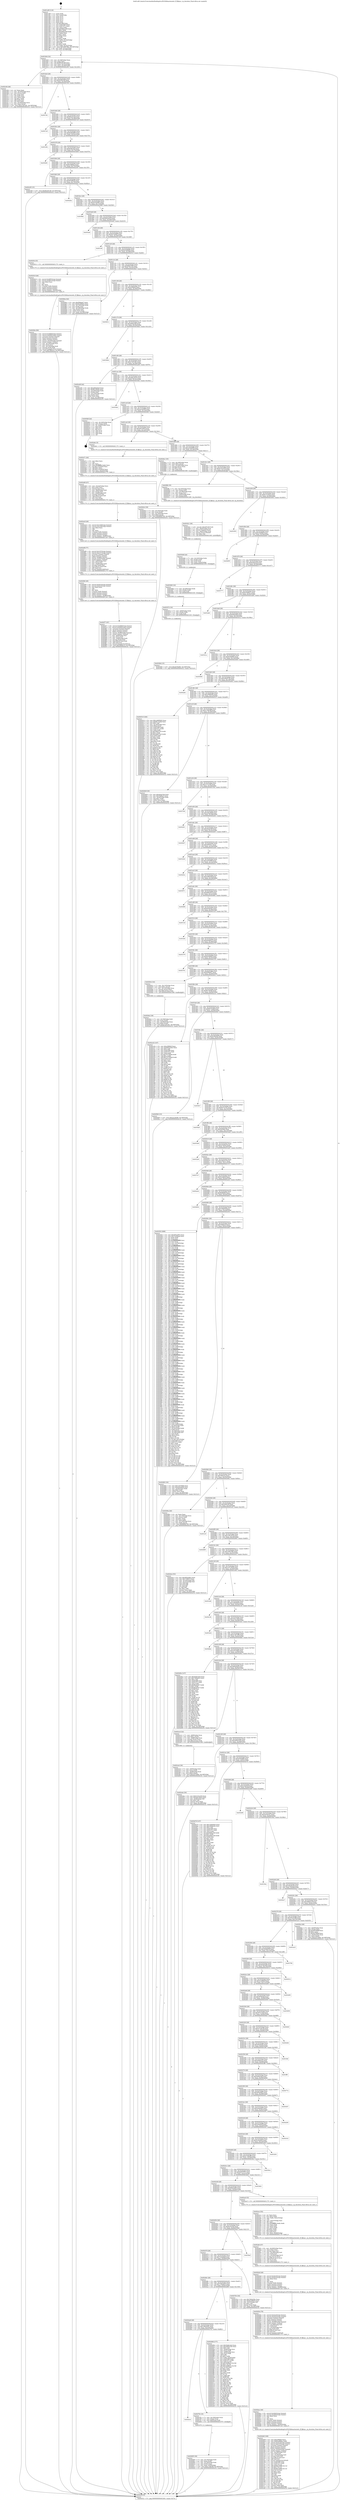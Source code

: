 digraph "0x401a90" {
  label = "0x401a90 (/mnt/c/Users/mathe/Desktop/tcc/POCII/binaries/extr_ff_ffplay.c_vp_duration_Final-ollvm.out::main(0))"
  labelloc = "t"
  node[shape=record]

  Entry [label="",width=0.3,height=0.3,shape=circle,fillcolor=black,style=filled]
  "0x401b04" [label="{
     0x401b04 [32]\l
     | [instrs]\l
     &nbsp;&nbsp;0x401b04 \<+6\>: mov -0x148(%rbp),%eax\l
     &nbsp;&nbsp;0x401b0a \<+2\>: mov %eax,%ecx\l
     &nbsp;&nbsp;0x401b0c \<+6\>: sub $0x80a501d8,%ecx\l
     &nbsp;&nbsp;0x401b12 \<+6\>: mov %eax,-0x15c(%rbp)\l
     &nbsp;&nbsp;0x401b18 \<+6\>: mov %ecx,-0x160(%rbp)\l
     &nbsp;&nbsp;0x401b1e \<+6\>: je 0000000000402c94 \<main+0x1204\>\l
  }"]
  "0x402c94" [label="{
     0x402c94 [48]\l
     | [instrs]\l
     &nbsp;&nbsp;0x402c94 \<+2\>: xor %eax,%eax\l
     &nbsp;&nbsp;0x402c96 \<+7\>: mov -0x100(%rbp),%rcx\l
     &nbsp;&nbsp;0x402c9d \<+2\>: mov (%rcx),%edx\l
     &nbsp;&nbsp;0x402c9f \<+2\>: mov %eax,%esi\l
     &nbsp;&nbsp;0x402ca1 \<+2\>: sub %edx,%esi\l
     &nbsp;&nbsp;0x402ca3 \<+2\>: mov %eax,%edx\l
     &nbsp;&nbsp;0x402ca5 \<+3\>: sub $0x1,%edx\l
     &nbsp;&nbsp;0x402ca8 \<+2\>: add %edx,%esi\l
     &nbsp;&nbsp;0x402caa \<+2\>: sub %esi,%eax\l
     &nbsp;&nbsp;0x402cac \<+7\>: mov -0x100(%rbp),%rcx\l
     &nbsp;&nbsp;0x402cb3 \<+2\>: mov %eax,(%rcx)\l
     &nbsp;&nbsp;0x402cb5 \<+10\>: movl $0xa7a97a91,-0x148(%rbp)\l
     &nbsp;&nbsp;0x402cbf \<+5\>: jmp 0000000000404c52 \<main+0x31c2\>\l
  }"]
  "0x401b24" [label="{
     0x401b24 [28]\l
     | [instrs]\l
     &nbsp;&nbsp;0x401b24 \<+5\>: jmp 0000000000401b29 \<main+0x99\>\l
     &nbsp;&nbsp;0x401b29 \<+6\>: mov -0x15c(%rbp),%eax\l
     &nbsp;&nbsp;0x401b2f \<+5\>: sub $0x825f033b,%eax\l
     &nbsp;&nbsp;0x401b34 \<+6\>: mov %eax,-0x164(%rbp)\l
     &nbsp;&nbsp;0x401b3a \<+6\>: je 00000000004047d4 \<main+0x2d44\>\l
  }"]
  Exit [label="",width=0.3,height=0.3,shape=circle,fillcolor=black,style=filled,peripheries=2]
  "0x4047d4" [label="{
     0x4047d4\l
  }", style=dashed]
  "0x401b40" [label="{
     0x401b40 [28]\l
     | [instrs]\l
     &nbsp;&nbsp;0x401b40 \<+5\>: jmp 0000000000401b45 \<main+0xb5\>\l
     &nbsp;&nbsp;0x401b45 \<+6\>: mov -0x15c(%rbp),%eax\l
     &nbsp;&nbsp;0x401b4b \<+5\>: sub $0x862a51ab,%eax\l
     &nbsp;&nbsp;0x401b50 \<+6\>: mov %eax,-0x168(%rbp)\l
     &nbsp;&nbsp;0x401b56 \<+6\>: je 00000000004047a9 \<main+0x2d19\>\l
  }"]
  "0x403084" [label="{
     0x403084 [15]\l
     | [instrs]\l
     &nbsp;&nbsp;0x403084 \<+10\>: movl $0x2b7fed60,-0x148(%rbp)\l
     &nbsp;&nbsp;0x40308e \<+5\>: jmp 0000000000404c52 \<main+0x31c2\>\l
  }"]
  "0x4047a9" [label="{
     0x4047a9\l
  }", style=dashed]
  "0x401b5c" [label="{
     0x401b5c [28]\l
     | [instrs]\l
     &nbsp;&nbsp;0x401b5c \<+5\>: jmp 0000000000401b61 \<main+0xd1\>\l
     &nbsp;&nbsp;0x401b61 \<+6\>: mov -0x15c(%rbp),%eax\l
     &nbsp;&nbsp;0x401b67 \<+5\>: sub $0x8a082665,%eax\l
     &nbsp;&nbsp;0x401b6c \<+6\>: mov %eax,-0x16c(%rbp)\l
     &nbsp;&nbsp;0x401b72 \<+6\>: je 0000000000403c0b \<main+0x217b\>\l
  }"]
  "0x403072" [label="{
     0x403072 [18]\l
     | [instrs]\l
     &nbsp;&nbsp;0x403072 \<+7\>: mov -0xf0(%rbp),%rdx\l
     &nbsp;&nbsp;0x403079 \<+3\>: mov (%rdx),%rdx\l
     &nbsp;&nbsp;0x40307c \<+3\>: mov %rdx,%rdi\l
     &nbsp;&nbsp;0x40307f \<+5\>: call 0000000000401030 \<free@plt\>\l
     | [calls]\l
     &nbsp;&nbsp;0x401030 \{1\} (unknown)\l
  }"]
  "0x403c0b" [label="{
     0x403c0b\l
  }", style=dashed]
  "0x401b78" [label="{
     0x401b78 [28]\l
     | [instrs]\l
     &nbsp;&nbsp;0x401b78 \<+5\>: jmp 0000000000401b7d \<main+0xed\>\l
     &nbsp;&nbsp;0x401b7d \<+6\>: mov -0x15c(%rbp),%eax\l
     &nbsp;&nbsp;0x401b83 \<+5\>: sub $0x8c66c0ce,%eax\l
     &nbsp;&nbsp;0x401b88 \<+6\>: mov %eax,-0x170(%rbp)\l
     &nbsp;&nbsp;0x401b8e \<+6\>: je 0000000000403b08 \<main+0x2078\>\l
  }"]
  "0x403060" [label="{
     0x403060 [18]\l
     | [instrs]\l
     &nbsp;&nbsp;0x403060 \<+7\>: mov -0x108(%rbp),%rdx\l
     &nbsp;&nbsp;0x403067 \<+3\>: mov (%rdx),%rdx\l
     &nbsp;&nbsp;0x40306a \<+3\>: mov %rdx,%rdi\l
     &nbsp;&nbsp;0x40306d \<+5\>: call 0000000000401030 \<free@plt\>\l
     | [calls]\l
     &nbsp;&nbsp;0x401030 \{1\} (unknown)\l
  }"]
  "0x403b08" [label="{
     0x403b08\l
  }", style=dashed]
  "0x401b94" [label="{
     0x401b94 [28]\l
     | [instrs]\l
     &nbsp;&nbsp;0x401b94 \<+5\>: jmp 0000000000401b99 \<main+0x109\>\l
     &nbsp;&nbsp;0x401b99 \<+6\>: mov -0x15c(%rbp),%eax\l
     &nbsp;&nbsp;0x401b9f \<+5\>: sub $0x8ca868ea,%eax\l
     &nbsp;&nbsp;0x401ba4 \<+6\>: mov %eax,-0x174(%rbp)\l
     &nbsp;&nbsp;0x401baa \<+6\>: je 0000000000402c85 \<main+0x11f5\>\l
  }"]
  "0x403048" [label="{
     0x403048 [24]\l
     | [instrs]\l
     &nbsp;&nbsp;0x403048 \<+7\>: mov -0x120(%rbp),%rdx\l
     &nbsp;&nbsp;0x40304f \<+3\>: mov (%rdx),%rdx\l
     &nbsp;&nbsp;0x403052 \<+3\>: mov %rdx,%rdi\l
     &nbsp;&nbsp;0x403055 \<+6\>: mov %eax,-0x2fc(%rbp)\l
     &nbsp;&nbsp;0x40305b \<+5\>: call 0000000000401030 \<free@plt\>\l
     | [calls]\l
     &nbsp;&nbsp;0x401030 \{1\} (unknown)\l
  }"]
  "0x402c85" [label="{
     0x402c85 [15]\l
     | [instrs]\l
     &nbsp;&nbsp;0x402c85 \<+10\>: movl $0x80a501d8,-0x148(%rbp)\l
     &nbsp;&nbsp;0x402c8f \<+5\>: jmp 0000000000404c52 \<main+0x31c2\>\l
  }"]
  "0x401bb0" [label="{
     0x401bb0 [28]\l
     | [instrs]\l
     &nbsp;&nbsp;0x401bb0 \<+5\>: jmp 0000000000401bb5 \<main+0x125\>\l
     &nbsp;&nbsp;0x401bb5 \<+6\>: mov -0x15c(%rbp),%eax\l
     &nbsp;&nbsp;0x401bbb \<+5\>: sub $0x9030f630,%eax\l
     &nbsp;&nbsp;0x401bc0 \<+6\>: mov %eax,-0x178(%rbp)\l
     &nbsp;&nbsp;0x401bc6 \<+6\>: je 00000000004042ba \<main+0x282a\>\l
  }"]
  "0x403021" [label="{
     0x403021 [39]\l
     | [instrs]\l
     &nbsp;&nbsp;0x403021 \<+10\>: movabs $0x405169,%rdi\l
     &nbsp;&nbsp;0x40302b \<+7\>: mov -0xe0(%rbp),%rax\l
     &nbsp;&nbsp;0x403032 \<+4\>: movsd %xmm0,(%rax)\l
     &nbsp;&nbsp;0x403036 \<+7\>: mov -0xe0(%rbp),%rax\l
     &nbsp;&nbsp;0x40303d \<+4\>: movsd (%rax),%xmm0\l
     &nbsp;&nbsp;0x403041 \<+2\>: mov $0x1,%al\l
     &nbsp;&nbsp;0x403043 \<+5\>: call 0000000000401040 \<printf@plt\>\l
     | [calls]\l
     &nbsp;&nbsp;0x401040 \{1\} (unknown)\l
  }"]
  "0x4042ba" [label="{
     0x4042ba\l
  }", style=dashed]
  "0x401bcc" [label="{
     0x401bcc [28]\l
     | [instrs]\l
     &nbsp;&nbsp;0x401bcc \<+5\>: jmp 0000000000401bd1 \<main+0x141\>\l
     &nbsp;&nbsp;0x401bd1 \<+6\>: mov -0x15c(%rbp),%eax\l
     &nbsp;&nbsp;0x401bd7 \<+5\>: sub $0x9323b49c,%eax\l
     &nbsp;&nbsp;0x401bdc \<+6\>: mov %eax,-0x17c(%rbp)\l
     &nbsp;&nbsp;0x401be2 \<+6\>: je 0000000000403fb6 \<main+0x2526\>\l
  }"]
  "0x402f77" [label="{
     0x402f77 [87]\l
     | [instrs]\l
     &nbsp;&nbsp;0x402f77 \<+8\>: movsd 0x2089(%rip),%xmm1\l
     &nbsp;&nbsp;0x402f7f \<+8\>: movsd 0x2089(%rip),%xmm2\l
     &nbsp;&nbsp;0x402f87 \<+4\>: cvtss2sd %xmm0,%xmm0\l
     &nbsp;&nbsp;0x402f8b \<+4\>: divsd %xmm2,%xmm0\l
     &nbsp;&nbsp;0x402f8f \<+4\>: addsd %xmm0,%xmm1\l
     &nbsp;&nbsp;0x402f93 \<+8\>: movsd -0x2f8(%rbp),%xmm0\l
     &nbsp;&nbsp;0x402f9b \<+4\>: mulsd %xmm1,%xmm0\l
     &nbsp;&nbsp;0x402f9f \<+7\>: mov -0xf0(%rbp),%rsi\l
     &nbsp;&nbsp;0x402fa6 \<+3\>: mov (%rsi),%rsi\l
     &nbsp;&nbsp;0x402fa9 \<+7\>: mov -0xe8(%rbp),%rdi\l
     &nbsp;&nbsp;0x402fb0 \<+3\>: movslq (%rdi),%rdi\l
     &nbsp;&nbsp;0x402fb3 \<+4\>: imul $0x18,%rdi,%rdi\l
     &nbsp;&nbsp;0x402fb7 \<+3\>: add %rdi,%rsi\l
     &nbsp;&nbsp;0x402fba \<+5\>: movsd %xmm0,0x10(%rsi)\l
     &nbsp;&nbsp;0x402fbf \<+10\>: movl $0x36682c1f,-0x148(%rbp)\l
     &nbsp;&nbsp;0x402fc9 \<+5\>: jmp 0000000000404c52 \<main+0x31c2\>\l
  }"]
  "0x403fb6" [label="{
     0x403fb6\l
  }", style=dashed]
  "0x401be8" [label="{
     0x401be8 [28]\l
     | [instrs]\l
     &nbsp;&nbsp;0x401be8 \<+5\>: jmp 0000000000401bed \<main+0x15d\>\l
     &nbsp;&nbsp;0x401bed \<+6\>: mov -0x15c(%rbp),%eax\l
     &nbsp;&nbsp;0x401bf3 \<+5\>: sub $0x99d3ad1d,%eax\l
     &nbsp;&nbsp;0x401bf8 \<+6\>: mov %eax,-0x180(%rbp)\l
     &nbsp;&nbsp;0x401bfe \<+6\>: je 0000000000403ea8 \<main+0x2418\>\l
  }"]
  "0x402f46" [label="{
     0x402f46 [49]\l
     | [instrs]\l
     &nbsp;&nbsp;0x402f46 \<+8\>: movsd 0x20ca(%rip),%xmm0\l
     &nbsp;&nbsp;0x402f4e \<+8\>: movsd 0x20ca(%rip),%xmm1\l
     &nbsp;&nbsp;0x402f56 \<+5\>: mov $0x2,%ecx\l
     &nbsp;&nbsp;0x402f5b \<+1\>: cltd\l
     &nbsp;&nbsp;0x402f5c \<+2\>: idiv %ecx\l
     &nbsp;&nbsp;0x402f5e \<+4\>: cvtsi2sd %edx,%xmm2\l
     &nbsp;&nbsp;0x402f62 \<+4\>: mulsd %xmm2,%xmm1\l
     &nbsp;&nbsp;0x402f66 \<+4\>: addsd %xmm0,%xmm1\l
     &nbsp;&nbsp;0x402f6a \<+8\>: movsd %xmm1,-0x2f8(%rbp)\l
     &nbsp;&nbsp;0x402f72 \<+5\>: call 00000000004011e0 \<next_f\>\l
     | [calls]\l
     &nbsp;&nbsp;0x4011e0 \{1\} (/mnt/c/Users/mathe/Desktop/tcc/POCII/binaries/extr_ff_ffplay.c_vp_duration_Final-ollvm.out::next_f)\l
  }"]
  "0x403ea8" [label="{
     0x403ea8\l
  }", style=dashed]
  "0x401c04" [label="{
     0x401c04 [28]\l
     | [instrs]\l
     &nbsp;&nbsp;0x401c04 \<+5\>: jmp 0000000000401c09 \<main+0x179\>\l
     &nbsp;&nbsp;0x401c09 \<+6\>: mov -0x15c(%rbp),%eax\l
     &nbsp;&nbsp;0x401c0f \<+5\>: sub $0x9d152b65,%eax\l
     &nbsp;&nbsp;0x401c14 \<+6\>: mov %eax,-0x184(%rbp)\l
     &nbsp;&nbsp;0x401c1a \<+6\>: je 000000000040316f \<main+0x16df\>\l
  }"]
  "0x402ef9" [label="{
     0x402ef9 [77]\l
     | [instrs]\l
     &nbsp;&nbsp;0x402ef9 \<+8\>: movsd 0x2107(%rip),%xmm1\l
     &nbsp;&nbsp;0x402f01 \<+8\>: movsd 0x2107(%rip),%xmm2\l
     &nbsp;&nbsp;0x402f09 \<+4\>: cvtss2sd %xmm0,%xmm0\l
     &nbsp;&nbsp;0x402f0d \<+4\>: divsd %xmm2,%xmm0\l
     &nbsp;&nbsp;0x402f11 \<+4\>: addsd %xmm0,%xmm1\l
     &nbsp;&nbsp;0x402f15 \<+8\>: movsd -0x2f0(%rbp),%xmm0\l
     &nbsp;&nbsp;0x402f1d \<+4\>: mulsd %xmm1,%xmm0\l
     &nbsp;&nbsp;0x402f21 \<+7\>: mov -0xf0(%rbp),%rsi\l
     &nbsp;&nbsp;0x402f28 \<+3\>: mov (%rsi),%rsi\l
     &nbsp;&nbsp;0x402f2b \<+7\>: mov -0xe8(%rbp),%rdi\l
     &nbsp;&nbsp;0x402f32 \<+3\>: movslq (%rdi),%rdi\l
     &nbsp;&nbsp;0x402f35 \<+4\>: imul $0x18,%rdi,%rdi\l
     &nbsp;&nbsp;0x402f39 \<+3\>: add %rdi,%rsi\l
     &nbsp;&nbsp;0x402f3c \<+5\>: movsd %xmm0,0x8(%rsi)\l
     &nbsp;&nbsp;0x402f41 \<+5\>: call 0000000000401170 \<next_i\>\l
     | [calls]\l
     &nbsp;&nbsp;0x401170 \{1\} (/mnt/c/Users/mathe/Desktop/tcc/POCII/binaries/extr_ff_ffplay.c_vp_duration_Final-ollvm.out::next_i)\l
  }"]
  "0x40316f" [label="{
     0x40316f\l
  }", style=dashed]
  "0x401c20" [label="{
     0x401c20 [28]\l
     | [instrs]\l
     &nbsp;&nbsp;0x401c20 \<+5\>: jmp 0000000000401c25 \<main+0x195\>\l
     &nbsp;&nbsp;0x401c25 \<+6\>: mov -0x15c(%rbp),%eax\l
     &nbsp;&nbsp;0x401c2b \<+5\>: sub $0x9e3088d4,%eax\l
     &nbsp;&nbsp;0x401c30 \<+6\>: mov %eax,-0x188(%rbp)\l
     &nbsp;&nbsp;0x401c36 \<+6\>: je 0000000000402914 \<main+0xe84\>\l
  }"]
  "0x402ec8" [label="{
     0x402ec8 [49]\l
     | [instrs]\l
     &nbsp;&nbsp;0x402ec8 \<+8\>: movsd 0x2148(%rip),%xmm0\l
     &nbsp;&nbsp;0x402ed0 \<+8\>: movsd 0x2148(%rip),%xmm1\l
     &nbsp;&nbsp;0x402ed8 \<+5\>: mov $0x2,%ecx\l
     &nbsp;&nbsp;0x402edd \<+1\>: cltd\l
     &nbsp;&nbsp;0x402ede \<+2\>: idiv %ecx\l
     &nbsp;&nbsp;0x402ee0 \<+4\>: cvtsi2sd %edx,%xmm2\l
     &nbsp;&nbsp;0x402ee4 \<+4\>: mulsd %xmm2,%xmm1\l
     &nbsp;&nbsp;0x402ee8 \<+4\>: addsd %xmm0,%xmm1\l
     &nbsp;&nbsp;0x402eec \<+8\>: movsd %xmm1,-0x2f0(%rbp)\l
     &nbsp;&nbsp;0x402ef4 \<+5\>: call 00000000004011e0 \<next_f\>\l
     | [calls]\l
     &nbsp;&nbsp;0x4011e0 \{1\} (/mnt/c/Users/mathe/Desktop/tcc/POCII/binaries/extr_ff_ffplay.c_vp_duration_Final-ollvm.out::next_f)\l
  }"]
  "0x402914" [label="{
     0x402914 [5]\l
     | [instrs]\l
     &nbsp;&nbsp;0x402914 \<+5\>: call 0000000000401170 \<next_i\>\l
     | [calls]\l
     &nbsp;&nbsp;0x401170 \{1\} (/mnt/c/Users/mathe/Desktop/tcc/POCII/binaries/extr_ff_ffplay.c_vp_duration_Final-ollvm.out::next_i)\l
  }"]
  "0x401c3c" [label="{
     0x401c3c [28]\l
     | [instrs]\l
     &nbsp;&nbsp;0x401c3c \<+5\>: jmp 0000000000401c41 \<main+0x1b1\>\l
     &nbsp;&nbsp;0x401c41 \<+6\>: mov -0x15c(%rbp),%eax\l
     &nbsp;&nbsp;0x401c47 \<+5\>: sub $0x9f062760,%eax\l
     &nbsp;&nbsp;0x401c4c \<+6\>: mov %eax,-0x18c(%rbp)\l
     &nbsp;&nbsp;0x401c52 \<+6\>: je 00000000004028ea \<main+0xe5a\>\l
  }"]
  "0x402e99" [label="{
     0x402e99 [47]\l
     | [instrs]\l
     &nbsp;&nbsp;0x402e99 \<+6\>: mov -0x2e4(%rbp),%ecx\l
     &nbsp;&nbsp;0x402e9f \<+3\>: imul %eax,%ecx\l
     &nbsp;&nbsp;0x402ea2 \<+3\>: movslq %ecx,%rsi\l
     &nbsp;&nbsp;0x402ea5 \<+7\>: mov -0xf0(%rbp),%rdi\l
     &nbsp;&nbsp;0x402eac \<+3\>: mov (%rdi),%rdi\l
     &nbsp;&nbsp;0x402eaf \<+7\>: mov -0xe8(%rbp),%r8\l
     &nbsp;&nbsp;0x402eb6 \<+3\>: movslq (%r8),%r8\l
     &nbsp;&nbsp;0x402eb9 \<+4\>: imul $0x18,%r8,%r8\l
     &nbsp;&nbsp;0x402ebd \<+3\>: add %r8,%rdi\l
     &nbsp;&nbsp;0x402ec0 \<+3\>: mov %rsi,(%rdi)\l
     &nbsp;&nbsp;0x402ec3 \<+5\>: call 0000000000401170 \<next_i\>\l
     | [calls]\l
     &nbsp;&nbsp;0x401170 \{1\} (/mnt/c/Users/mathe/Desktop/tcc/POCII/binaries/extr_ff_ffplay.c_vp_duration_Final-ollvm.out::next_i)\l
  }"]
  "0x4028ea" [label="{
     0x4028ea [42]\l
     | [instrs]\l
     &nbsp;&nbsp;0x4028ea \<+5\>: mov $0xf58bbef7,%eax\l
     &nbsp;&nbsp;0x4028ef \<+5\>: mov $0x9e3088d4,%ecx\l
     &nbsp;&nbsp;0x4028f4 \<+7\>: mov -0x118(%rbp),%rdx\l
     &nbsp;&nbsp;0x4028fb \<+2\>: mov (%rdx),%esi\l
     &nbsp;&nbsp;0x4028fd \<+7\>: mov -0x128(%rbp),%rdx\l
     &nbsp;&nbsp;0x402904 \<+2\>: cmp (%rdx),%esi\l
     &nbsp;&nbsp;0x402906 \<+3\>: cmovl %ecx,%eax\l
     &nbsp;&nbsp;0x402909 \<+6\>: mov %eax,-0x148(%rbp)\l
     &nbsp;&nbsp;0x40290f \<+5\>: jmp 0000000000404c52 \<main+0x31c2\>\l
  }"]
  "0x401c58" [label="{
     0x401c58 [28]\l
     | [instrs]\l
     &nbsp;&nbsp;0x401c58 \<+5\>: jmp 0000000000401c5d \<main+0x1cd\>\l
     &nbsp;&nbsp;0x401c5d \<+6\>: mov -0x15c(%rbp),%eax\l
     &nbsp;&nbsp;0x401c63 \<+5\>: sub $0xa5f6fdcf,%eax\l
     &nbsp;&nbsp;0x401c68 \<+6\>: mov %eax,-0x190(%rbp)\l
     &nbsp;&nbsp;0x401c6e \<+6\>: je 000000000040461c \<main+0x2b8c\>\l
  }"]
  "0x402e71" [label="{
     0x402e71 [40]\l
     | [instrs]\l
     &nbsp;&nbsp;0x402e71 \<+5\>: mov $0x2,%ecx\l
     &nbsp;&nbsp;0x402e76 \<+1\>: cltd\l
     &nbsp;&nbsp;0x402e77 \<+2\>: idiv %ecx\l
     &nbsp;&nbsp;0x402e79 \<+6\>: imul $0xfffffffe,%edx,%ecx\l
     &nbsp;&nbsp;0x402e7f \<+6\>: sub $0x1332e830,%ecx\l
     &nbsp;&nbsp;0x402e85 \<+3\>: add $0x1,%ecx\l
     &nbsp;&nbsp;0x402e88 \<+6\>: add $0x1332e830,%ecx\l
     &nbsp;&nbsp;0x402e8e \<+6\>: mov %ecx,-0x2e4(%rbp)\l
     &nbsp;&nbsp;0x402e94 \<+5\>: call 0000000000401170 \<next_i\>\l
     | [calls]\l
     &nbsp;&nbsp;0x401170 \{1\} (/mnt/c/Users/mathe/Desktop/tcc/POCII/binaries/extr_ff_ffplay.c_vp_duration_Final-ollvm.out::next_i)\l
  }"]
  "0x40461c" [label="{
     0x40461c\l
  }", style=dashed]
  "0x401c74" [label="{
     0x401c74 [28]\l
     | [instrs]\l
     &nbsp;&nbsp;0x401c74 \<+5\>: jmp 0000000000401c79 \<main+0x1e9\>\l
     &nbsp;&nbsp;0x401c79 \<+6\>: mov -0x15c(%rbp),%eax\l
     &nbsp;&nbsp;0x401c7f \<+5\>: sub $0xa60dac69,%eax\l
     &nbsp;&nbsp;0x401c84 \<+6\>: mov %eax,-0x194(%rbp)\l
     &nbsp;&nbsp;0x401c8a \<+6\>: je 00000000004036b4 \<main+0x1c24\>\l
  }"]
  "0x402ce4" [label="{
     0x402ce4 [38]\l
     | [instrs]\l
     &nbsp;&nbsp;0x402ce4 \<+7\>: mov -0xf0(%rbp),%rdi\l
     &nbsp;&nbsp;0x402ceb \<+3\>: mov %rax,(%rdi)\l
     &nbsp;&nbsp;0x402cee \<+7\>: mov -0xe8(%rbp),%rax\l
     &nbsp;&nbsp;0x402cf5 \<+6\>: movl $0x0,(%rax)\l
     &nbsp;&nbsp;0x402cfb \<+10\>: movl $0x2257e6be,-0x148(%rbp)\l
     &nbsp;&nbsp;0x402d05 \<+5\>: jmp 0000000000404c52 \<main+0x31c2\>\l
  }"]
  "0x4036b4" [label="{
     0x4036b4\l
  }", style=dashed]
  "0x401c90" [label="{
     0x401c90 [28]\l
     | [instrs]\l
     &nbsp;&nbsp;0x401c90 \<+5\>: jmp 0000000000401c95 \<main+0x205\>\l
     &nbsp;&nbsp;0x401c95 \<+6\>: mov -0x15c(%rbp),%eax\l
     &nbsp;&nbsp;0x401c9b \<+5\>: sub $0xa7a97a91,%eax\l
     &nbsp;&nbsp;0x401ca0 \<+6\>: mov %eax,-0x198(%rbp)\l
     &nbsp;&nbsp;0x401ca6 \<+6\>: je 0000000000402a08 \<main+0xf78\>\l
  }"]
  "0x402bdd" [label="{
     0x402bdd [168]\l
     | [instrs]\l
     &nbsp;&nbsp;0x402bdd \<+5\>: mov $0xa5f6fdcf,%ecx\l
     &nbsp;&nbsp;0x402be2 \<+5\>: mov $0x8ca868ea,%edx\l
     &nbsp;&nbsp;0x402be7 \<+8\>: movsd 0x2419(%rip),%xmm1\l
     &nbsp;&nbsp;0x402bef \<+8\>: movsd 0x2419(%rip),%xmm2\l
     &nbsp;&nbsp;0x402bf7 \<+4\>: cvtss2sd %xmm0,%xmm0\l
     &nbsp;&nbsp;0x402bfb \<+4\>: divsd %xmm2,%xmm0\l
     &nbsp;&nbsp;0x402bff \<+4\>: addsd %xmm0,%xmm1\l
     &nbsp;&nbsp;0x402c03 \<+8\>: movsd -0x2e0(%rbp),%xmm0\l
     &nbsp;&nbsp;0x402c0b \<+4\>: mulsd %xmm1,%xmm0\l
     &nbsp;&nbsp;0x402c0f \<+7\>: mov -0x108(%rbp),%r8\l
     &nbsp;&nbsp;0x402c16 \<+3\>: mov (%r8),%r8\l
     &nbsp;&nbsp;0x402c19 \<+7\>: mov -0x100(%rbp),%r9\l
     &nbsp;&nbsp;0x402c20 \<+3\>: movslq (%r9),%r9\l
     &nbsp;&nbsp;0x402c23 \<+4\>: imul $0x18,%r9,%r9\l
     &nbsp;&nbsp;0x402c27 \<+3\>: add %r9,%r8\l
     &nbsp;&nbsp;0x402c2a \<+6\>: movsd %xmm0,0x10(%r8)\l
     &nbsp;&nbsp;0x402c30 \<+7\>: mov 0x407090,%esi\l
     &nbsp;&nbsp;0x402c37 \<+7\>: mov 0x40707c,%edi\l
     &nbsp;&nbsp;0x402c3e \<+3\>: mov %esi,%r11d\l
     &nbsp;&nbsp;0x402c41 \<+7\>: add $0xbba1fd96,%r11d\l
     &nbsp;&nbsp;0x402c48 \<+4\>: sub $0x1,%r11d\l
     &nbsp;&nbsp;0x402c4c \<+7\>: sub $0xbba1fd96,%r11d\l
     &nbsp;&nbsp;0x402c53 \<+4\>: imul %r11d,%esi\l
     &nbsp;&nbsp;0x402c57 \<+3\>: and $0x1,%esi\l
     &nbsp;&nbsp;0x402c5a \<+3\>: cmp $0x0,%esi\l
     &nbsp;&nbsp;0x402c5d \<+3\>: sete %bl\l
     &nbsp;&nbsp;0x402c60 \<+3\>: cmp $0xa,%edi\l
     &nbsp;&nbsp;0x402c63 \<+4\>: setl %r14b\l
     &nbsp;&nbsp;0x402c67 \<+3\>: mov %bl,%r15b\l
     &nbsp;&nbsp;0x402c6a \<+3\>: and %r14b,%r15b\l
     &nbsp;&nbsp;0x402c6d \<+3\>: xor %r14b,%bl\l
     &nbsp;&nbsp;0x402c70 \<+3\>: or %bl,%r15b\l
     &nbsp;&nbsp;0x402c73 \<+4\>: test $0x1,%r15b\l
     &nbsp;&nbsp;0x402c77 \<+3\>: cmovne %edx,%ecx\l
     &nbsp;&nbsp;0x402c7a \<+6\>: mov %ecx,-0x148(%rbp)\l
     &nbsp;&nbsp;0x402c80 \<+5\>: jmp 0000000000404c52 \<main+0x31c2\>\l
  }"]
  "0x402a08" [label="{
     0x402a08 [42]\l
     | [instrs]\l
     &nbsp;&nbsp;0x402a08 \<+5\>: mov $0x280da8a9,%eax\l
     &nbsp;&nbsp;0x402a0d \<+5\>: mov $0xf613644b,%ecx\l
     &nbsp;&nbsp;0x402a12 \<+7\>: mov -0x100(%rbp),%rdx\l
     &nbsp;&nbsp;0x402a19 \<+2\>: mov (%rdx),%esi\l
     &nbsp;&nbsp;0x402a1b \<+7\>: mov -0x110(%rbp),%rdx\l
     &nbsp;&nbsp;0x402a22 \<+2\>: cmp (%rdx),%esi\l
     &nbsp;&nbsp;0x402a24 \<+3\>: cmovl %ecx,%eax\l
     &nbsp;&nbsp;0x402a27 \<+6\>: mov %eax,-0x148(%rbp)\l
     &nbsp;&nbsp;0x402a2d \<+5\>: jmp 0000000000404c52 \<main+0x31c2\>\l
  }"]
  "0x401cac" [label="{
     0x401cac [28]\l
     | [instrs]\l
     &nbsp;&nbsp;0x401cac \<+5\>: jmp 0000000000401cb1 \<main+0x221\>\l
     &nbsp;&nbsp;0x401cb1 \<+6\>: mov -0x15c(%rbp),%eax\l
     &nbsp;&nbsp;0x401cb7 \<+5\>: sub $0xa88a2510,%eax\l
     &nbsp;&nbsp;0x401cbc \<+6\>: mov %eax,-0x19c(%rbp)\l
     &nbsp;&nbsp;0x401cc2 \<+6\>: je 00000000004030dc \<main+0x164c\>\l
  }"]
  "0x402bac" [label="{
     0x402bac [49]\l
     | [instrs]\l
     &nbsp;&nbsp;0x402bac \<+8\>: movsd 0x2464(%rip),%xmm0\l
     &nbsp;&nbsp;0x402bb4 \<+8\>: movsd 0x2464(%rip),%xmm1\l
     &nbsp;&nbsp;0x402bbc \<+5\>: mov $0x2,%ecx\l
     &nbsp;&nbsp;0x402bc1 \<+1\>: cltd\l
     &nbsp;&nbsp;0x402bc2 \<+2\>: idiv %ecx\l
     &nbsp;&nbsp;0x402bc4 \<+4\>: cvtsi2sd %edx,%xmm2\l
     &nbsp;&nbsp;0x402bc8 \<+4\>: mulsd %xmm2,%xmm1\l
     &nbsp;&nbsp;0x402bcc \<+4\>: addsd %xmm0,%xmm1\l
     &nbsp;&nbsp;0x402bd0 \<+8\>: movsd %xmm1,-0x2e0(%rbp)\l
     &nbsp;&nbsp;0x402bd8 \<+5\>: call 00000000004011e0 \<next_f\>\l
     | [calls]\l
     &nbsp;&nbsp;0x4011e0 \{1\} (/mnt/c/Users/mathe/Desktop/tcc/POCII/binaries/extr_ff_ffplay.c_vp_duration_Final-ollvm.out::next_f)\l
  }"]
  "0x4030dc" [label="{
     0x4030dc\l
  }", style=dashed]
  "0x401cc8" [label="{
     0x401cc8 [28]\l
     | [instrs]\l
     &nbsp;&nbsp;0x401cc8 \<+5\>: jmp 0000000000401ccd \<main+0x23d\>\l
     &nbsp;&nbsp;0x401ccd \<+6\>: mov -0x15c(%rbp),%eax\l
     &nbsp;&nbsp;0x401cd3 \<+5\>: sub $0xaaca9288,%eax\l
     &nbsp;&nbsp;0x401cd8 \<+6\>: mov %eax,-0x1a0(%rbp)\l
     &nbsp;&nbsp;0x401cde \<+6\>: je 00000000004045bf \<main+0x2b2f\>\l
  }"]
  "0x402b5e" [label="{
     0x402b5e [78]\l
     | [instrs]\l
     &nbsp;&nbsp;0x402b5e \<+8\>: movsd 0x24a2(%rip),%xmm1\l
     &nbsp;&nbsp;0x402b66 \<+8\>: movsd 0x24a2(%rip),%xmm2\l
     &nbsp;&nbsp;0x402b6e \<+4\>: cvtss2sd %xmm0,%xmm0\l
     &nbsp;&nbsp;0x402b72 \<+4\>: divsd %xmm2,%xmm0\l
     &nbsp;&nbsp;0x402b76 \<+4\>: addsd %xmm0,%xmm1\l
     &nbsp;&nbsp;0x402b7a \<+8\>: movsd -0x2d8(%rbp),%xmm0\l
     &nbsp;&nbsp;0x402b82 \<+4\>: mulsd %xmm1,%xmm0\l
     &nbsp;&nbsp;0x402b86 \<+7\>: mov -0x108(%rbp),%r8\l
     &nbsp;&nbsp;0x402b8d \<+3\>: mov (%r8),%r8\l
     &nbsp;&nbsp;0x402b90 \<+7\>: mov -0x100(%rbp),%r9\l
     &nbsp;&nbsp;0x402b97 \<+3\>: movslq (%r9),%r9\l
     &nbsp;&nbsp;0x402b9a \<+4\>: imul $0x18,%r9,%r9\l
     &nbsp;&nbsp;0x402b9e \<+3\>: add %r9,%r8\l
     &nbsp;&nbsp;0x402ba1 \<+6\>: movsd %xmm0,0x8(%r8)\l
     &nbsp;&nbsp;0x402ba7 \<+5\>: call 0000000000401170 \<next_i\>\l
     | [calls]\l
     &nbsp;&nbsp;0x401170 \{1\} (/mnt/c/Users/mathe/Desktop/tcc/POCII/binaries/extr_ff_ffplay.c_vp_duration_Final-ollvm.out::next_i)\l
  }"]
  "0x4045bf" [label="{
     0x4045bf [24]\l
     | [instrs]\l
     &nbsp;&nbsp;0x4045bf \<+7\>: mov -0x140(%rbp),%rax\l
     &nbsp;&nbsp;0x4045c6 \<+2\>: mov (%rax),%eax\l
     &nbsp;&nbsp;0x4045c8 \<+4\>: lea -0x28(%rbp),%rsp\l
     &nbsp;&nbsp;0x4045cc \<+1\>: pop %rbx\l
     &nbsp;&nbsp;0x4045cd \<+2\>: pop %r12\l
     &nbsp;&nbsp;0x4045cf \<+2\>: pop %r13\l
     &nbsp;&nbsp;0x4045d1 \<+2\>: pop %r14\l
     &nbsp;&nbsp;0x4045d3 \<+2\>: pop %r15\l
     &nbsp;&nbsp;0x4045d5 \<+1\>: pop %rbp\l
     &nbsp;&nbsp;0x4045d6 \<+1\>: ret\l
  }"]
  "0x401ce4" [label="{
     0x401ce4 [28]\l
     | [instrs]\l
     &nbsp;&nbsp;0x401ce4 \<+5\>: jmp 0000000000401ce9 \<main+0x259\>\l
     &nbsp;&nbsp;0x401ce9 \<+6\>: mov -0x15c(%rbp),%eax\l
     &nbsp;&nbsp;0x401cef \<+5\>: sub $0xab0198c9,%eax\l
     &nbsp;&nbsp;0x401cf4 \<+6\>: mov %eax,-0x1a4(%rbp)\l
     &nbsp;&nbsp;0x401cfa \<+6\>: je 0000000000402e6c \<main+0x13dc\>\l
  }"]
  "0x402b2d" [label="{
     0x402b2d [49]\l
     | [instrs]\l
     &nbsp;&nbsp;0x402b2d \<+8\>: movsd 0x24e3(%rip),%xmm0\l
     &nbsp;&nbsp;0x402b35 \<+8\>: movsd 0x24e3(%rip),%xmm1\l
     &nbsp;&nbsp;0x402b3d \<+5\>: mov $0x2,%ecx\l
     &nbsp;&nbsp;0x402b42 \<+1\>: cltd\l
     &nbsp;&nbsp;0x402b43 \<+2\>: idiv %ecx\l
     &nbsp;&nbsp;0x402b45 \<+4\>: cvtsi2sd %edx,%xmm2\l
     &nbsp;&nbsp;0x402b49 \<+4\>: mulsd %xmm2,%xmm1\l
     &nbsp;&nbsp;0x402b4d \<+4\>: addsd %xmm0,%xmm1\l
     &nbsp;&nbsp;0x402b51 \<+8\>: movsd %xmm1,-0x2d8(%rbp)\l
     &nbsp;&nbsp;0x402b59 \<+5\>: call 00000000004011e0 \<next_f\>\l
     | [calls]\l
     &nbsp;&nbsp;0x4011e0 \{1\} (/mnt/c/Users/mathe/Desktop/tcc/POCII/binaries/extr_ff_ffplay.c_vp_duration_Final-ollvm.out::next_f)\l
  }"]
  "0x402e6c" [label="{
     0x402e6c [5]\l
     | [instrs]\l
     &nbsp;&nbsp;0x402e6c \<+5\>: call 0000000000401170 \<next_i\>\l
     | [calls]\l
     &nbsp;&nbsp;0x401170 \{1\} (/mnt/c/Users/mathe/Desktop/tcc/POCII/binaries/extr_ff_ffplay.c_vp_duration_Final-ollvm.out::next_i)\l
  }"]
  "0x401d00" [label="{
     0x401d00 [28]\l
     | [instrs]\l
     &nbsp;&nbsp;0x401d00 \<+5\>: jmp 0000000000401d05 \<main+0x275\>\l
     &nbsp;&nbsp;0x401d05 \<+6\>: mov -0x15c(%rbp),%eax\l
     &nbsp;&nbsp;0x401d0b \<+5\>: sub $0xacb3bd99,%eax\l
     &nbsp;&nbsp;0x401d10 \<+6\>: mov %eax,-0x1a8(%rbp)\l
     &nbsp;&nbsp;0x401d16 \<+6\>: je 00000000004028a1 \<main+0xe11\>\l
  }"]
  "0x402afe" [label="{
     0x402afe [47]\l
     | [instrs]\l
     &nbsp;&nbsp;0x402afe \<+6\>: mov -0x2d0(%rbp),%ecx\l
     &nbsp;&nbsp;0x402b04 \<+3\>: imul %eax,%ecx\l
     &nbsp;&nbsp;0x402b07 \<+3\>: movslq %ecx,%r8\l
     &nbsp;&nbsp;0x402b0a \<+7\>: mov -0x108(%rbp),%r9\l
     &nbsp;&nbsp;0x402b11 \<+3\>: mov (%r9),%r9\l
     &nbsp;&nbsp;0x402b14 \<+7\>: mov -0x100(%rbp),%r10\l
     &nbsp;&nbsp;0x402b1b \<+3\>: movslq (%r10),%r10\l
     &nbsp;&nbsp;0x402b1e \<+4\>: imul $0x18,%r10,%r10\l
     &nbsp;&nbsp;0x402b22 \<+3\>: add %r10,%r9\l
     &nbsp;&nbsp;0x402b25 \<+3\>: mov %r8,(%r9)\l
     &nbsp;&nbsp;0x402b28 \<+5\>: call 0000000000401170 \<next_i\>\l
     | [calls]\l
     &nbsp;&nbsp;0x401170 \{1\} (/mnt/c/Users/mathe/Desktop/tcc/POCII/binaries/extr_ff_ffplay.c_vp_duration_Final-ollvm.out::next_i)\l
  }"]
  "0x4028a1" [label="{
     0x4028a1 [35]\l
     | [instrs]\l
     &nbsp;&nbsp;0x4028a1 \<+7\>: mov -0x128(%rbp),%rax\l
     &nbsp;&nbsp;0x4028a8 \<+6\>: movl $0x1,(%rax)\l
     &nbsp;&nbsp;0x4028ae \<+7\>: mov -0x128(%rbp),%rax\l
     &nbsp;&nbsp;0x4028b5 \<+3\>: movslq (%rax),%rax\l
     &nbsp;&nbsp;0x4028b8 \<+4\>: shl $0x3,%rax\l
     &nbsp;&nbsp;0x4028bc \<+3\>: mov %rax,%rdi\l
     &nbsp;&nbsp;0x4028bf \<+5\>: call 0000000000401060 \<malloc@plt\>\l
     | [calls]\l
     &nbsp;&nbsp;0x401060 \{1\} (unknown)\l
  }"]
  "0x401d1c" [label="{
     0x401d1c [28]\l
     | [instrs]\l
     &nbsp;&nbsp;0x401d1c \<+5\>: jmp 0000000000401d21 \<main+0x291\>\l
     &nbsp;&nbsp;0x401d21 \<+6\>: mov -0x15c(%rbp),%eax\l
     &nbsp;&nbsp;0x401d27 \<+5\>: sub $0xb103c439,%eax\l
     &nbsp;&nbsp;0x401d2c \<+6\>: mov %eax,-0x1ac(%rbp)\l
     &nbsp;&nbsp;0x401d32 \<+6\>: je 0000000000402ffe \<main+0x156e\>\l
  }"]
  "0x402aca" [label="{
     0x402aca [52]\l
     | [instrs]\l
     &nbsp;&nbsp;0x402aca \<+2\>: xor %ecx,%ecx\l
     &nbsp;&nbsp;0x402acc \<+5\>: mov $0x2,%edx\l
     &nbsp;&nbsp;0x402ad1 \<+6\>: mov %edx,-0x2cc(%rbp)\l
     &nbsp;&nbsp;0x402ad7 \<+1\>: cltd\l
     &nbsp;&nbsp;0x402ad8 \<+6\>: mov -0x2cc(%rbp),%esi\l
     &nbsp;&nbsp;0x402ade \<+2\>: idiv %esi\l
     &nbsp;&nbsp;0x402ae0 \<+6\>: imul $0xfffffffe,%edx,%edx\l
     &nbsp;&nbsp;0x402ae6 \<+2\>: mov %ecx,%edi\l
     &nbsp;&nbsp;0x402ae8 \<+2\>: sub %edx,%edi\l
     &nbsp;&nbsp;0x402aea \<+2\>: mov %ecx,%edx\l
     &nbsp;&nbsp;0x402aec \<+3\>: sub $0x1,%edx\l
     &nbsp;&nbsp;0x402aef \<+2\>: add %edx,%edi\l
     &nbsp;&nbsp;0x402af1 \<+2\>: sub %edi,%ecx\l
     &nbsp;&nbsp;0x402af3 \<+6\>: mov %ecx,-0x2d0(%rbp)\l
     &nbsp;&nbsp;0x402af9 \<+5\>: call 0000000000401170 \<next_i\>\l
     | [calls]\l
     &nbsp;&nbsp;0x401170 \{1\} (/mnt/c/Users/mathe/Desktop/tcc/POCII/binaries/extr_ff_ffplay.c_vp_duration_Final-ollvm.out::next_i)\l
  }"]
  "0x402ffe" [label="{
     0x402ffe [35]\l
     | [instrs]\l
     &nbsp;&nbsp;0x402ffe \<+7\>: mov -0x120(%rbp),%rax\l
     &nbsp;&nbsp;0x403005 \<+3\>: mov (%rax),%rdi\l
     &nbsp;&nbsp;0x403008 \<+7\>: mov -0x108(%rbp),%rax\l
     &nbsp;&nbsp;0x40300f \<+3\>: mov (%rax),%rsi\l
     &nbsp;&nbsp;0x403012 \<+7\>: mov -0xf0(%rbp),%rax\l
     &nbsp;&nbsp;0x403019 \<+3\>: mov (%rax),%rdx\l
     &nbsp;&nbsp;0x40301c \<+5\>: call 0000000000401280 \<vp_duration\>\l
     | [calls]\l
     &nbsp;&nbsp;0x401280 \{1\} (/mnt/c/Users/mathe/Desktop/tcc/POCII/binaries/extr_ff_ffplay.c_vp_duration_Final-ollvm.out::vp_duration)\l
  }"]
  "0x401d38" [label="{
     0x401d38 [28]\l
     | [instrs]\l
     &nbsp;&nbsp;0x401d38 \<+5\>: jmp 0000000000401d3d \<main+0x2ad\>\l
     &nbsp;&nbsp;0x401d3d \<+6\>: mov -0x15c(%rbp),%eax\l
     &nbsp;&nbsp;0x401d43 \<+5\>: sub $0xb13192e2,%eax\l
     &nbsp;&nbsp;0x401d48 \<+6\>: mov %eax,-0x1b0(%rbp)\l
     &nbsp;&nbsp;0x401d4e \<+6\>: je 0000000000403093 \<main+0x1603\>\l
  }"]
  "0x4029e2" [label="{
     0x4029e2 [38]\l
     | [instrs]\l
     &nbsp;&nbsp;0x4029e2 \<+7\>: mov -0x108(%rbp),%rdi\l
     &nbsp;&nbsp;0x4029e9 \<+3\>: mov %rax,(%rdi)\l
     &nbsp;&nbsp;0x4029ec \<+7\>: mov -0x100(%rbp),%rax\l
     &nbsp;&nbsp;0x4029f3 \<+6\>: movl $0x0,(%rax)\l
     &nbsp;&nbsp;0x4029f9 \<+10\>: movl $0xa7a97a91,-0x148(%rbp)\l
     &nbsp;&nbsp;0x402a03 \<+5\>: jmp 0000000000404c52 \<main+0x31c2\>\l
  }"]
  "0x403093" [label="{
     0x403093\l
  }", style=dashed]
  "0x401d54" [label="{
     0x401d54 [28]\l
     | [instrs]\l
     &nbsp;&nbsp;0x401d54 \<+5\>: jmp 0000000000401d59 \<main+0x2c9\>\l
     &nbsp;&nbsp;0x401d59 \<+6\>: mov -0x15c(%rbp),%eax\l
     &nbsp;&nbsp;0x401d5f \<+5\>: sub $0xb1649fd2,%eax\l
     &nbsp;&nbsp;0x401d64 \<+6\>: mov %eax,-0x1b4(%rbp)\l
     &nbsp;&nbsp;0x401d6a \<+6\>: je 000000000040485f \<main+0x2dcf\>\l
  }"]
  "0x40294a" [label="{
     0x40294a [80]\l
     | [instrs]\l
     &nbsp;&nbsp;0x40294a \<+8\>: movsd 0x26b6(%rip),%xmm1\l
     &nbsp;&nbsp;0x402952 \<+8\>: movsd 0x26b6(%rip),%xmm2\l
     &nbsp;&nbsp;0x40295a \<+4\>: cvtss2sd %xmm0,%xmm0\l
     &nbsp;&nbsp;0x40295e \<+4\>: divsd %xmm2,%xmm0\l
     &nbsp;&nbsp;0x402962 \<+4\>: addsd %xmm0,%xmm1\l
     &nbsp;&nbsp;0x402966 \<+8\>: movsd -0x2c8(%rbp),%xmm0\l
     &nbsp;&nbsp;0x40296e \<+4\>: mulsd %xmm1,%xmm0\l
     &nbsp;&nbsp;0x402972 \<+7\>: mov -0x120(%rbp),%rsi\l
     &nbsp;&nbsp;0x402979 \<+3\>: mov (%rsi),%rsi\l
     &nbsp;&nbsp;0x40297c \<+7\>: mov -0x118(%rbp),%rdi\l
     &nbsp;&nbsp;0x402983 \<+3\>: movslq (%rdi),%rdi\l
     &nbsp;&nbsp;0x402986 \<+5\>: movsd %xmm0,(%rsi,%rdi,8)\l
     &nbsp;&nbsp;0x40298b \<+10\>: movl $0x7fb023a,-0x148(%rbp)\l
     &nbsp;&nbsp;0x402995 \<+5\>: jmp 0000000000404c52 \<main+0x31c2\>\l
  }"]
  "0x40485f" [label="{
     0x40485f\l
  }", style=dashed]
  "0x401d70" [label="{
     0x401d70 [28]\l
     | [instrs]\l
     &nbsp;&nbsp;0x401d70 \<+5\>: jmp 0000000000401d75 \<main+0x2e5\>\l
     &nbsp;&nbsp;0x401d75 \<+6\>: mov -0x15c(%rbp),%eax\l
     &nbsp;&nbsp;0x401d7b \<+5\>: sub $0xb2d4eac9,%eax\l
     &nbsp;&nbsp;0x401d80 \<+6\>: mov %eax,-0x1b8(%rbp)\l
     &nbsp;&nbsp;0x401d86 \<+6\>: je 0000000000403777 \<main+0x1ce7\>\l
  }"]
  "0x402919" [label="{
     0x402919 [49]\l
     | [instrs]\l
     &nbsp;&nbsp;0x402919 \<+8\>: movsd 0x26f7(%rip),%xmm0\l
     &nbsp;&nbsp;0x402921 \<+8\>: movsd 0x26f7(%rip),%xmm1\l
     &nbsp;&nbsp;0x402929 \<+5\>: mov $0x2,%ecx\l
     &nbsp;&nbsp;0x40292e \<+1\>: cltd\l
     &nbsp;&nbsp;0x40292f \<+2\>: idiv %ecx\l
     &nbsp;&nbsp;0x402931 \<+4\>: cvtsi2sd %edx,%xmm2\l
     &nbsp;&nbsp;0x402935 \<+4\>: mulsd %xmm2,%xmm1\l
     &nbsp;&nbsp;0x402939 \<+4\>: addsd %xmm0,%xmm1\l
     &nbsp;&nbsp;0x40293d \<+8\>: movsd %xmm1,-0x2c8(%rbp)\l
     &nbsp;&nbsp;0x402945 \<+5\>: call 00000000004011e0 \<next_f\>\l
     | [calls]\l
     &nbsp;&nbsp;0x4011e0 \{1\} (/mnt/c/Users/mathe/Desktop/tcc/POCII/binaries/extr_ff_ffplay.c_vp_duration_Final-ollvm.out::next_f)\l
  }"]
  "0x403777" [label="{
     0x403777\l
  }", style=dashed]
  "0x401d8c" [label="{
     0x401d8c [28]\l
     | [instrs]\l
     &nbsp;&nbsp;0x401d8c \<+5\>: jmp 0000000000401d91 \<main+0x301\>\l
     &nbsp;&nbsp;0x401d91 \<+6\>: mov -0x15c(%rbp),%eax\l
     &nbsp;&nbsp;0x401d97 \<+5\>: sub $0xb338db1c,%eax\l
     &nbsp;&nbsp;0x401d9c \<+6\>: mov %eax,-0x1bc(%rbp)\l
     &nbsp;&nbsp;0x401da2 \<+6\>: je 0000000000403ab6 \<main+0x2026\>\l
  }"]
  "0x4028c4" [label="{
     0x4028c4 [38]\l
     | [instrs]\l
     &nbsp;&nbsp;0x4028c4 \<+7\>: mov -0x120(%rbp),%rdi\l
     &nbsp;&nbsp;0x4028cb \<+3\>: mov %rax,(%rdi)\l
     &nbsp;&nbsp;0x4028ce \<+7\>: mov -0x118(%rbp),%rax\l
     &nbsp;&nbsp;0x4028d5 \<+6\>: movl $0x0,(%rax)\l
     &nbsp;&nbsp;0x4028db \<+10\>: movl $0x9f062760,-0x148(%rbp)\l
     &nbsp;&nbsp;0x4028e5 \<+5\>: jmp 0000000000404c52 \<main+0x31c2\>\l
  }"]
  "0x403ab6" [label="{
     0x403ab6\l
  }", style=dashed]
  "0x401da8" [label="{
     0x401da8 [28]\l
     | [instrs]\l
     &nbsp;&nbsp;0x401da8 \<+5\>: jmp 0000000000401dad \<main+0x31d\>\l
     &nbsp;&nbsp;0x401dad \<+6\>: mov -0x15c(%rbp),%eax\l
     &nbsp;&nbsp;0x401db3 \<+5\>: sub $0xb506c6eb,%eax\l
     &nbsp;&nbsp;0x401db8 \<+6\>: mov %eax,-0x1c0(%rbp)\l
     &nbsp;&nbsp;0x401dbe \<+6\>: je 000000000040341a \<main+0x198a\>\l
  }"]
  "0x402805" [label="{
     0x402805 [36]\l
     | [instrs]\l
     &nbsp;&nbsp;0x402805 \<+7\>: mov -0x130(%rbp),%rdi\l
     &nbsp;&nbsp;0x40280c \<+2\>: mov %eax,(%rdi)\l
     &nbsp;&nbsp;0x40280e \<+7\>: mov -0x130(%rbp),%rdi\l
     &nbsp;&nbsp;0x402815 \<+2\>: mov (%rdi),%eax\l
     &nbsp;&nbsp;0x402817 \<+3\>: mov %eax,-0x30(%rbp)\l
     &nbsp;&nbsp;0x40281a \<+10\>: movl $0xc136b38f,-0x148(%rbp)\l
     &nbsp;&nbsp;0x402824 \<+5\>: jmp 0000000000404c52 \<main+0x31c2\>\l
  }"]
  "0x40341a" [label="{
     0x40341a\l
  }", style=dashed]
  "0x401dc4" [label="{
     0x401dc4 [28]\l
     | [instrs]\l
     &nbsp;&nbsp;0x401dc4 \<+5\>: jmp 0000000000401dc9 \<main+0x339\>\l
     &nbsp;&nbsp;0x401dc9 \<+6\>: mov -0x15c(%rbp),%eax\l
     &nbsp;&nbsp;0x401dcf \<+5\>: sub $0xbc0e899a,%eax\l
     &nbsp;&nbsp;0x401dd4 \<+6\>: mov %eax,-0x1c4(%rbp)\l
     &nbsp;&nbsp;0x401dda \<+6\>: je 0000000000403949 \<main+0x1eb9\>\l
  }"]
  "0x4024c4" [label="{
     0x4024c4\l
  }", style=dashed]
  "0x403949" [label="{
     0x403949\l
  }", style=dashed]
  "0x401de0" [label="{
     0x401de0 [28]\l
     | [instrs]\l
     &nbsp;&nbsp;0x401de0 \<+5\>: jmp 0000000000401de5 \<main+0x355\>\l
     &nbsp;&nbsp;0x401de5 \<+6\>: mov -0x15c(%rbp),%eax\l
     &nbsp;&nbsp;0x401deb \<+5\>: sub $0xc0628726,%eax\l
     &nbsp;&nbsp;0x401df0 \<+6\>: mov %eax,-0x1c8(%rbp)\l
     &nbsp;&nbsp;0x401df6 \<+6\>: je 0000000000404a6e \<main+0x2fde\>\l
  }"]
  "0x4027f2" [label="{
     0x4027f2 [19]\l
     | [instrs]\l
     &nbsp;&nbsp;0x4027f2 \<+7\>: mov -0x138(%rbp),%rax\l
     &nbsp;&nbsp;0x4027f9 \<+3\>: mov (%rax),%rax\l
     &nbsp;&nbsp;0x4027fc \<+4\>: mov 0x8(%rax),%rdi\l
     &nbsp;&nbsp;0x402800 \<+5\>: call 0000000000401070 \<atoi@plt\>\l
     | [calls]\l
     &nbsp;&nbsp;0x401070 \{1\} (unknown)\l
  }"]
  "0x404a6e" [label="{
     0x404a6e\l
  }", style=dashed]
  "0x401dfc" [label="{
     0x401dfc [28]\l
     | [instrs]\l
     &nbsp;&nbsp;0x401dfc \<+5\>: jmp 0000000000401e01 \<main+0x371\>\l
     &nbsp;&nbsp;0x401e01 \<+6\>: mov -0x15c(%rbp),%eax\l
     &nbsp;&nbsp;0x401e07 \<+5\>: sub $0xc0668a9e,%eax\l
     &nbsp;&nbsp;0x401e0c \<+6\>: mov %eax,-0x1cc(%rbp)\l
     &nbsp;&nbsp;0x401e12 \<+6\>: je 0000000000404510 \<main+0x2a80\>\l
  }"]
  "0x4024a8" [label="{
     0x4024a8 [28]\l
     | [instrs]\l
     &nbsp;&nbsp;0x4024a8 \<+5\>: jmp 00000000004024ad \<main+0xa1d\>\l
     &nbsp;&nbsp;0x4024ad \<+6\>: mov -0x15c(%rbp),%eax\l
     &nbsp;&nbsp;0x4024b3 \<+5\>: sub $0x7d62d36c,%eax\l
     &nbsp;&nbsp;0x4024b8 \<+6\>: mov %eax,-0x2c0(%rbp)\l
     &nbsp;&nbsp;0x4024be \<+6\>: je 00000000004027f2 \<main+0xd62\>\l
  }"]
  "0x404510" [label="{
     0x404510 [160]\l
     | [instrs]\l
     &nbsp;&nbsp;0x404510 \<+5\>: mov $0x1e600b00,%eax\l
     &nbsp;&nbsp;0x404515 \<+5\>: mov $0xf8174a9d,%ecx\l
     &nbsp;&nbsp;0x40451a \<+2\>: mov $0x1,%dl\l
     &nbsp;&nbsp;0x40451c \<+7\>: mov -0x140(%rbp),%rsi\l
     &nbsp;&nbsp;0x404523 \<+6\>: movl $0x0,(%rsi)\l
     &nbsp;&nbsp;0x404529 \<+7\>: mov 0x407090,%edi\l
     &nbsp;&nbsp;0x404530 \<+8\>: mov 0x40707c,%r8d\l
     &nbsp;&nbsp;0x404538 \<+3\>: mov %edi,%r9d\l
     &nbsp;&nbsp;0x40453b \<+7\>: sub $0x36eb73c5,%r9d\l
     &nbsp;&nbsp;0x404542 \<+4\>: sub $0x1,%r9d\l
     &nbsp;&nbsp;0x404546 \<+7\>: add $0x36eb73c5,%r9d\l
     &nbsp;&nbsp;0x40454d \<+4\>: imul %r9d,%edi\l
     &nbsp;&nbsp;0x404551 \<+3\>: and $0x1,%edi\l
     &nbsp;&nbsp;0x404554 \<+3\>: cmp $0x0,%edi\l
     &nbsp;&nbsp;0x404557 \<+4\>: sete %r10b\l
     &nbsp;&nbsp;0x40455b \<+4\>: cmp $0xa,%r8d\l
     &nbsp;&nbsp;0x40455f \<+4\>: setl %r11b\l
     &nbsp;&nbsp;0x404563 \<+3\>: mov %r10b,%bl\l
     &nbsp;&nbsp;0x404566 \<+3\>: xor $0xff,%bl\l
     &nbsp;&nbsp;0x404569 \<+3\>: mov %r11b,%r14b\l
     &nbsp;&nbsp;0x40456c \<+4\>: xor $0xff,%r14b\l
     &nbsp;&nbsp;0x404570 \<+3\>: xor $0x0,%dl\l
     &nbsp;&nbsp;0x404573 \<+3\>: mov %bl,%r15b\l
     &nbsp;&nbsp;0x404576 \<+4\>: and $0x0,%r15b\l
     &nbsp;&nbsp;0x40457a \<+3\>: and %dl,%r10b\l
     &nbsp;&nbsp;0x40457d \<+3\>: mov %r14b,%r12b\l
     &nbsp;&nbsp;0x404580 \<+4\>: and $0x0,%r12b\l
     &nbsp;&nbsp;0x404584 \<+3\>: and %dl,%r11b\l
     &nbsp;&nbsp;0x404587 \<+3\>: or %r10b,%r15b\l
     &nbsp;&nbsp;0x40458a \<+3\>: or %r11b,%r12b\l
     &nbsp;&nbsp;0x40458d \<+3\>: xor %r12b,%r15b\l
     &nbsp;&nbsp;0x404590 \<+3\>: or %r14b,%bl\l
     &nbsp;&nbsp;0x404593 \<+3\>: xor $0xff,%bl\l
     &nbsp;&nbsp;0x404596 \<+3\>: or $0x0,%dl\l
     &nbsp;&nbsp;0x404599 \<+2\>: and %dl,%bl\l
     &nbsp;&nbsp;0x40459b \<+3\>: or %bl,%r15b\l
     &nbsp;&nbsp;0x40459e \<+4\>: test $0x1,%r15b\l
     &nbsp;&nbsp;0x4045a2 \<+3\>: cmovne %ecx,%eax\l
     &nbsp;&nbsp;0x4045a5 \<+6\>: mov %eax,-0x148(%rbp)\l
     &nbsp;&nbsp;0x4045ab \<+5\>: jmp 0000000000404c52 \<main+0x31c2\>\l
  }"]
  "0x401e18" [label="{
     0x401e18 [28]\l
     | [instrs]\l
     &nbsp;&nbsp;0x401e18 \<+5\>: jmp 0000000000401e1d \<main+0x38d\>\l
     &nbsp;&nbsp;0x401e1d \<+6\>: mov -0x15c(%rbp),%eax\l
     &nbsp;&nbsp;0x401e23 \<+5\>: sub $0xc136b38f,%eax\l
     &nbsp;&nbsp;0x401e28 \<+6\>: mov %eax,-0x1d0(%rbp)\l
     &nbsp;&nbsp;0x401e2e \<+6\>: je 0000000000402829 \<main+0xd99\>\l
  }"]
  "0x402d9d" [label="{
     0x402d9d [177]\l
     | [instrs]\l
     &nbsp;&nbsp;0x402d9d \<+5\>: mov $0x54d4c4ed,%eax\l
     &nbsp;&nbsp;0x402da2 \<+5\>: mov $0x2895e184,%ecx\l
     &nbsp;&nbsp;0x402da7 \<+2\>: mov $0x1,%dl\l
     &nbsp;&nbsp;0x402da9 \<+7\>: mov -0xe8(%rbp),%rsi\l
     &nbsp;&nbsp;0x402db0 \<+2\>: mov (%rsi),%edi\l
     &nbsp;&nbsp;0x402db2 \<+7\>: mov -0xf8(%rbp),%rsi\l
     &nbsp;&nbsp;0x402db9 \<+2\>: cmp (%rsi),%edi\l
     &nbsp;&nbsp;0x402dbb \<+4\>: setl %r8b\l
     &nbsp;&nbsp;0x402dbf \<+4\>: and $0x1,%r8b\l
     &nbsp;&nbsp;0x402dc3 \<+4\>: mov %r8b,-0x2b(%rbp)\l
     &nbsp;&nbsp;0x402dc7 \<+7\>: mov 0x407090,%edi\l
     &nbsp;&nbsp;0x402dce \<+8\>: mov 0x40707c,%r9d\l
     &nbsp;&nbsp;0x402dd6 \<+3\>: mov %edi,%r10d\l
     &nbsp;&nbsp;0x402dd9 \<+7\>: sub $0x1d2f8ec2,%r10d\l
     &nbsp;&nbsp;0x402de0 \<+4\>: sub $0x1,%r10d\l
     &nbsp;&nbsp;0x402de4 \<+7\>: add $0x1d2f8ec2,%r10d\l
     &nbsp;&nbsp;0x402deb \<+4\>: imul %r10d,%edi\l
     &nbsp;&nbsp;0x402def \<+3\>: and $0x1,%edi\l
     &nbsp;&nbsp;0x402df2 \<+3\>: cmp $0x0,%edi\l
     &nbsp;&nbsp;0x402df5 \<+4\>: sete %r8b\l
     &nbsp;&nbsp;0x402df9 \<+4\>: cmp $0xa,%r9d\l
     &nbsp;&nbsp;0x402dfd \<+4\>: setl %r11b\l
     &nbsp;&nbsp;0x402e01 \<+3\>: mov %r8b,%bl\l
     &nbsp;&nbsp;0x402e04 \<+3\>: xor $0xff,%bl\l
     &nbsp;&nbsp;0x402e07 \<+3\>: mov %r11b,%r14b\l
     &nbsp;&nbsp;0x402e0a \<+4\>: xor $0xff,%r14b\l
     &nbsp;&nbsp;0x402e0e \<+3\>: xor $0x0,%dl\l
     &nbsp;&nbsp;0x402e11 \<+3\>: mov %bl,%r15b\l
     &nbsp;&nbsp;0x402e14 \<+4\>: and $0x0,%r15b\l
     &nbsp;&nbsp;0x402e18 \<+3\>: and %dl,%r8b\l
     &nbsp;&nbsp;0x402e1b \<+3\>: mov %r14b,%r12b\l
     &nbsp;&nbsp;0x402e1e \<+4\>: and $0x0,%r12b\l
     &nbsp;&nbsp;0x402e22 \<+3\>: and %dl,%r11b\l
     &nbsp;&nbsp;0x402e25 \<+3\>: or %r8b,%r15b\l
     &nbsp;&nbsp;0x402e28 \<+3\>: or %r11b,%r12b\l
     &nbsp;&nbsp;0x402e2b \<+3\>: xor %r12b,%r15b\l
     &nbsp;&nbsp;0x402e2e \<+3\>: or %r14b,%bl\l
     &nbsp;&nbsp;0x402e31 \<+3\>: xor $0xff,%bl\l
     &nbsp;&nbsp;0x402e34 \<+3\>: or $0x0,%dl\l
     &nbsp;&nbsp;0x402e37 \<+2\>: and %dl,%bl\l
     &nbsp;&nbsp;0x402e39 \<+3\>: or %bl,%r15b\l
     &nbsp;&nbsp;0x402e3c \<+4\>: test $0x1,%r15b\l
     &nbsp;&nbsp;0x402e40 \<+3\>: cmovne %ecx,%eax\l
     &nbsp;&nbsp;0x402e43 \<+6\>: mov %eax,-0x148(%rbp)\l
     &nbsp;&nbsp;0x402e49 \<+5\>: jmp 0000000000404c52 \<main+0x31c2\>\l
  }"]
  "0x402829" [label="{
     0x402829 [30]\l
     | [instrs]\l
     &nbsp;&nbsp;0x402829 \<+5\>: mov $0xc6eaf106,%eax\l
     &nbsp;&nbsp;0x40282e \<+5\>: mov $0x76d8ac5,%ecx\l
     &nbsp;&nbsp;0x402833 \<+3\>: mov -0x30(%rbp),%edx\l
     &nbsp;&nbsp;0x402836 \<+3\>: cmp $0x1,%edx\l
     &nbsp;&nbsp;0x402839 \<+3\>: cmovl %ecx,%eax\l
     &nbsp;&nbsp;0x40283c \<+6\>: mov %eax,-0x148(%rbp)\l
     &nbsp;&nbsp;0x402842 \<+5\>: jmp 0000000000404c52 \<main+0x31c2\>\l
  }"]
  "0x401e34" [label="{
     0x401e34 [28]\l
     | [instrs]\l
     &nbsp;&nbsp;0x401e34 \<+5\>: jmp 0000000000401e39 \<main+0x3a9\>\l
     &nbsp;&nbsp;0x401e39 \<+6\>: mov -0x15c(%rbp),%eax\l
     &nbsp;&nbsp;0x401e3f \<+5\>: sub $0xc37c31b8,%eax\l
     &nbsp;&nbsp;0x401e44 \<+6\>: mov %eax,-0x1d4(%rbp)\l
     &nbsp;&nbsp;0x401e4a \<+6\>: je 00000000004037bd \<main+0x1d2d\>\l
  }"]
  "0x40248c" [label="{
     0x40248c [28]\l
     | [instrs]\l
     &nbsp;&nbsp;0x40248c \<+5\>: jmp 0000000000402491 \<main+0xa01\>\l
     &nbsp;&nbsp;0x402491 \<+6\>: mov -0x15c(%rbp),%eax\l
     &nbsp;&nbsp;0x402497 \<+5\>: sub $0x7306a623,%eax\l
     &nbsp;&nbsp;0x40249c \<+6\>: mov %eax,-0x2bc(%rbp)\l
     &nbsp;&nbsp;0x4024a2 \<+6\>: je 0000000000402d9d \<main+0x130d\>\l
  }"]
  "0x4037bd" [label="{
     0x4037bd\l
  }", style=dashed]
  "0x401e50" [label="{
     0x401e50 [28]\l
     | [instrs]\l
     &nbsp;&nbsp;0x401e50 \<+5\>: jmp 0000000000401e55 \<main+0x3c5\>\l
     &nbsp;&nbsp;0x401e55 \<+6\>: mov -0x15c(%rbp),%eax\l
     &nbsp;&nbsp;0x401e5b \<+5\>: sub $0xc48a4926,%eax\l
     &nbsp;&nbsp;0x401e60 \<+6\>: mov %eax,-0x1d8(%rbp)\l
     &nbsp;&nbsp;0x401e66 \<+6\>: je 0000000000404281 \<main+0x27f1\>\l
  }"]
  "0x4027b3" [label="{
     0x4027b3 [30]\l
     | [instrs]\l
     &nbsp;&nbsp;0x4027b3 \<+5\>: mov $0x7d62d36c,%eax\l
     &nbsp;&nbsp;0x4027b8 \<+5\>: mov $0xf2c09b00,%ecx\l
     &nbsp;&nbsp;0x4027bd \<+3\>: mov -0x31(%rbp),%dl\l
     &nbsp;&nbsp;0x4027c0 \<+3\>: test $0x1,%dl\l
     &nbsp;&nbsp;0x4027c3 \<+3\>: cmovne %ecx,%eax\l
     &nbsp;&nbsp;0x4027c6 \<+6\>: mov %eax,-0x148(%rbp)\l
     &nbsp;&nbsp;0x4027cc \<+5\>: jmp 0000000000404c52 \<main+0x31c2\>\l
  }"]
  "0x404281" [label="{
     0x404281\l
  }", style=dashed]
  "0x401e6c" [label="{
     0x401e6c [28]\l
     | [instrs]\l
     &nbsp;&nbsp;0x401e6c \<+5\>: jmp 0000000000401e71 \<main+0x3e1\>\l
     &nbsp;&nbsp;0x401e71 \<+6\>: mov -0x15c(%rbp),%eax\l
     &nbsp;&nbsp;0x401e77 \<+5\>: sub $0xc6eaf106,%eax\l
     &nbsp;&nbsp;0x401e7c \<+6\>: mov %eax,-0x1dc(%rbp)\l
     &nbsp;&nbsp;0x401e82 \<+6\>: je 0000000000402847 \<main+0xdb7\>\l
  }"]
  "0x402470" [label="{
     0x402470 [28]\l
     | [instrs]\l
     &nbsp;&nbsp;0x402470 \<+5\>: jmp 0000000000402475 \<main+0x9e5\>\l
     &nbsp;&nbsp;0x402475 \<+6\>: mov -0x15c(%rbp),%eax\l
     &nbsp;&nbsp;0x40247b \<+5\>: sub $0x72cbd4ed,%eax\l
     &nbsp;&nbsp;0x402480 \<+6\>: mov %eax,-0x2b8(%rbp)\l
     &nbsp;&nbsp;0x402486 \<+6\>: je 00000000004027b3 \<main+0xd23\>\l
  }"]
  "0x402847" [label="{
     0x402847\l
  }", style=dashed]
  "0x401e88" [label="{
     0x401e88 [28]\l
     | [instrs]\l
     &nbsp;&nbsp;0x401e88 \<+5\>: jmp 0000000000401e8d \<main+0x3fd\>\l
     &nbsp;&nbsp;0x401e8d \<+6\>: mov -0x15c(%rbp),%eax\l
     &nbsp;&nbsp;0x401e93 \<+5\>: sub $0xc6f7f5a1,%eax\l
     &nbsp;&nbsp;0x401e98 \<+6\>: mov %eax,-0x1e0(%rbp)\l
     &nbsp;&nbsp;0x401e9e \<+6\>: je 000000000040320d \<main+0x177d\>\l
  }"]
  "0x403baf" [label="{
     0x403baf\l
  }", style=dashed]
  "0x40320d" [label="{
     0x40320d\l
  }", style=dashed]
  "0x401ea4" [label="{
     0x401ea4 [28]\l
     | [instrs]\l
     &nbsp;&nbsp;0x401ea4 \<+5\>: jmp 0000000000401ea9 \<main+0x419\>\l
     &nbsp;&nbsp;0x401ea9 \<+6\>: mov -0x15c(%rbp),%eax\l
     &nbsp;&nbsp;0x401eaf \<+5\>: sub $0xcad70998,%eax\l
     &nbsp;&nbsp;0x401eb4 \<+6\>: mov %eax,-0x1e4(%rbp)\l
     &nbsp;&nbsp;0x401eba \<+6\>: je 000000000040445a \<main+0x29ca\>\l
  }"]
  "0x402454" [label="{
     0x402454 [28]\l
     | [instrs]\l
     &nbsp;&nbsp;0x402454 \<+5\>: jmp 0000000000402459 \<main+0x9c9\>\l
     &nbsp;&nbsp;0x402459 \<+6\>: mov -0x15c(%rbp),%eax\l
     &nbsp;&nbsp;0x40245f \<+5\>: sub $0x6a3cf1b0,%eax\l
     &nbsp;&nbsp;0x402464 \<+6\>: mov %eax,-0x2b4(%rbp)\l
     &nbsp;&nbsp;0x40246a \<+6\>: je 0000000000403baf \<main+0x211f\>\l
  }"]
  "0x40445a" [label="{
     0x40445a\l
  }", style=dashed]
  "0x401ec0" [label="{
     0x401ec0 [28]\l
     | [instrs]\l
     &nbsp;&nbsp;0x401ec0 \<+5\>: jmp 0000000000401ec5 \<main+0x435\>\l
     &nbsp;&nbsp;0x401ec5 \<+6\>: mov -0x15c(%rbp),%eax\l
     &nbsp;&nbsp;0x401ecb \<+5\>: sub $0xce96544f,%eax\l
     &nbsp;&nbsp;0x401ed0 \<+6\>: mov %eax,-0x1e8(%rbp)\l
     &nbsp;&nbsp;0x401ed6 \<+6\>: je 0000000000403971 \<main+0x1ee1\>\l
  }"]
  "0x402ac5" [label="{
     0x402ac5 [5]\l
     | [instrs]\l
     &nbsp;&nbsp;0x402ac5 \<+5\>: call 0000000000401170 \<next_i\>\l
     | [calls]\l
     &nbsp;&nbsp;0x401170 \{1\} (/mnt/c/Users/mathe/Desktop/tcc/POCII/binaries/extr_ff_ffplay.c_vp_duration_Final-ollvm.out::next_i)\l
  }"]
  "0x403971" [label="{
     0x403971\l
  }", style=dashed]
  "0x401edc" [label="{
     0x401edc [28]\l
     | [instrs]\l
     &nbsp;&nbsp;0x401edc \<+5\>: jmp 0000000000401ee1 \<main+0x451\>\l
     &nbsp;&nbsp;0x401ee1 \<+6\>: mov -0x15c(%rbp),%eax\l
     &nbsp;&nbsp;0x401ee7 \<+5\>: sub $0xdd943f10,%eax\l
     &nbsp;&nbsp;0x401eec \<+6\>: mov %eax,-0x1ec(%rbp)\l
     &nbsp;&nbsp;0x401ef2 \<+6\>: je 00000000004048f4 \<main+0x2e64\>\l
  }"]
  "0x402438" [label="{
     0x402438 [28]\l
     | [instrs]\l
     &nbsp;&nbsp;0x402438 \<+5\>: jmp 000000000040243d \<main+0x9ad\>\l
     &nbsp;&nbsp;0x40243d \<+6\>: mov -0x15c(%rbp),%eax\l
     &nbsp;&nbsp;0x402443 \<+5\>: sub $0x690224d3,%eax\l
     &nbsp;&nbsp;0x402448 \<+6\>: mov %eax,-0x2b0(%rbp)\l
     &nbsp;&nbsp;0x40244e \<+6\>: je 0000000000402ac5 \<main+0x1035\>\l
  }"]
  "0x4048f4" [label="{
     0x4048f4\l
  }", style=dashed]
  "0x401ef8" [label="{
     0x401ef8 [28]\l
     | [instrs]\l
     &nbsp;&nbsp;0x401ef8 \<+5\>: jmp 0000000000401efd \<main+0x46d\>\l
     &nbsp;&nbsp;0x401efd \<+6\>: mov -0x15c(%rbp),%eax\l
     &nbsp;&nbsp;0x401f03 \<+5\>: sub $0xe0240cdc,%eax\l
     &nbsp;&nbsp;0x401f08 \<+6\>: mov %eax,-0x1f0(%rbp)\l
     &nbsp;&nbsp;0x401f0e \<+6\>: je 00000000004031ef \<main+0x175f\>\l
  }"]
  "0x403bd1" [label="{
     0x403bd1\l
  }", style=dashed]
  "0x4031ef" [label="{
     0x4031ef\l
  }", style=dashed]
  "0x401f14" [label="{
     0x401f14 [28]\l
     | [instrs]\l
     &nbsp;&nbsp;0x401f14 \<+5\>: jmp 0000000000401f19 \<main+0x489\>\l
     &nbsp;&nbsp;0x401f19 \<+6\>: mov -0x15c(%rbp),%eax\l
     &nbsp;&nbsp;0x401f1f \<+5\>: sub $0xe5c81323,%eax\l
     &nbsp;&nbsp;0x401f24 \<+6\>: mov %eax,-0x1f4(%rbp)\l
     &nbsp;&nbsp;0x401f2a \<+6\>: je 0000000000403efe \<main+0x246e\>\l
  }"]
  "0x40241c" [label="{
     0x40241c [28]\l
     | [instrs]\l
     &nbsp;&nbsp;0x40241c \<+5\>: jmp 0000000000402421 \<main+0x991\>\l
     &nbsp;&nbsp;0x402421 \<+6\>: mov -0x15c(%rbp),%eax\l
     &nbsp;&nbsp;0x402427 \<+5\>: sub $0x64978761,%eax\l
     &nbsp;&nbsp;0x40242c \<+6\>: mov %eax,-0x2ac(%rbp)\l
     &nbsp;&nbsp;0x402432 \<+6\>: je 0000000000403bd1 \<main+0x2141\>\l
  }"]
  "0x403efe" [label="{
     0x403efe\l
  }", style=dashed]
  "0x401f30" [label="{
     0x401f30 [28]\l
     | [instrs]\l
     &nbsp;&nbsp;0x401f30 \<+5\>: jmp 0000000000401f35 \<main+0x4a5\>\l
     &nbsp;&nbsp;0x401f35 \<+6\>: mov -0x15c(%rbp),%eax\l
     &nbsp;&nbsp;0x401f3b \<+5\>: sub $0xe9adb015,%eax\l
     &nbsp;&nbsp;0x401f40 \<+6\>: mov %eax,-0x1f8(%rbp)\l
     &nbsp;&nbsp;0x401f46 \<+6\>: je 0000000000403379 \<main+0x18e9\>\l
  }"]
  "0x4039cc" [label="{
     0x4039cc\l
  }", style=dashed]
  "0x403379" [label="{
     0x403379\l
  }", style=dashed]
  "0x401f4c" [label="{
     0x401f4c [28]\l
     | [instrs]\l
     &nbsp;&nbsp;0x401f4c \<+5\>: jmp 0000000000401f51 \<main+0x4c1\>\l
     &nbsp;&nbsp;0x401f51 \<+6\>: mov -0x15c(%rbp),%eax\l
     &nbsp;&nbsp;0x401f57 \<+5\>: sub $0xf2c09b00,%eax\l
     &nbsp;&nbsp;0x401f5c \<+6\>: mov %eax,-0x1fc(%rbp)\l
     &nbsp;&nbsp;0x401f62 \<+6\>: je 00000000004027d1 \<main+0xd41\>\l
  }"]
  "0x402400" [label="{
     0x402400 [28]\l
     | [instrs]\l
     &nbsp;&nbsp;0x402400 \<+5\>: jmp 0000000000402405 \<main+0x975\>\l
     &nbsp;&nbsp;0x402405 \<+6\>: mov -0x15c(%rbp),%eax\l
     &nbsp;&nbsp;0x40240b \<+5\>: sub $0x617d8a89,%eax\l
     &nbsp;&nbsp;0x402410 \<+6\>: mov %eax,-0x2a8(%rbp)\l
     &nbsp;&nbsp;0x402416 \<+6\>: je 00000000004039cc \<main+0x1f3c\>\l
  }"]
  "0x4027d1" [label="{
     0x4027d1\l
  }", style=dashed]
  "0x401f68" [label="{
     0x401f68 [28]\l
     | [instrs]\l
     &nbsp;&nbsp;0x401f68 \<+5\>: jmp 0000000000401f6d \<main+0x4dd\>\l
     &nbsp;&nbsp;0x401f6d \<+6\>: mov -0x15c(%rbp),%eax\l
     &nbsp;&nbsp;0x401f73 \<+5\>: sub $0xf58bbef7,%eax\l
     &nbsp;&nbsp;0x401f78 \<+6\>: mov %eax,-0x200(%rbp)\l
     &nbsp;&nbsp;0x401f7e \<+6\>: je 00000000004029c2 \<main+0xf32\>\l
  }"]
  "0x403293" [label="{
     0x403293\l
  }", style=dashed]
  "0x4029c2" [label="{
     0x4029c2 [32]\l
     | [instrs]\l
     &nbsp;&nbsp;0x4029c2 \<+7\>: mov -0x110(%rbp),%rax\l
     &nbsp;&nbsp;0x4029c9 \<+6\>: movl $0x1,(%rax)\l
     &nbsp;&nbsp;0x4029cf \<+7\>: mov -0x110(%rbp),%rax\l
     &nbsp;&nbsp;0x4029d6 \<+3\>: movslq (%rax),%rax\l
     &nbsp;&nbsp;0x4029d9 \<+4\>: imul $0x18,%rax,%rdi\l
     &nbsp;&nbsp;0x4029dd \<+5\>: call 0000000000401060 \<malloc@plt\>\l
     | [calls]\l
     &nbsp;&nbsp;0x401060 \{1\} (unknown)\l
  }"]
  "0x401f84" [label="{
     0x401f84 [28]\l
     | [instrs]\l
     &nbsp;&nbsp;0x401f84 \<+5\>: jmp 0000000000401f89 \<main+0x4f9\>\l
     &nbsp;&nbsp;0x401f89 \<+6\>: mov -0x15c(%rbp),%eax\l
     &nbsp;&nbsp;0x401f8f \<+5\>: sub $0xf613644b,%eax\l
     &nbsp;&nbsp;0x401f94 \<+6\>: mov %eax,-0x204(%rbp)\l
     &nbsp;&nbsp;0x401f9a \<+6\>: je 0000000000402a32 \<main+0xfa2\>\l
  }"]
  "0x4023e4" [label="{
     0x4023e4 [28]\l
     | [instrs]\l
     &nbsp;&nbsp;0x4023e4 \<+5\>: jmp 00000000004023e9 \<main+0x959\>\l
     &nbsp;&nbsp;0x4023e9 \<+6\>: mov -0x15c(%rbp),%eax\l
     &nbsp;&nbsp;0x4023ef \<+5\>: sub $0x5c442d0a,%eax\l
     &nbsp;&nbsp;0x4023f4 \<+6\>: mov %eax,-0x2a4(%rbp)\l
     &nbsp;&nbsp;0x4023fa \<+6\>: je 0000000000403293 \<main+0x1803\>\l
  }"]
  "0x402a32" [label="{
     0x402a32 [147]\l
     | [instrs]\l
     &nbsp;&nbsp;0x402a32 \<+5\>: mov $0xa5f6fdcf,%eax\l
     &nbsp;&nbsp;0x402a37 \<+5\>: mov $0x690224d3,%ecx\l
     &nbsp;&nbsp;0x402a3c \<+2\>: mov $0x1,%dl\l
     &nbsp;&nbsp;0x402a3e \<+7\>: mov 0x407090,%esi\l
     &nbsp;&nbsp;0x402a45 \<+7\>: mov 0x40707c,%edi\l
     &nbsp;&nbsp;0x402a4c \<+3\>: mov %esi,%r8d\l
     &nbsp;&nbsp;0x402a4f \<+7\>: sub $0x75735b0d,%r8d\l
     &nbsp;&nbsp;0x402a56 \<+4\>: sub $0x1,%r8d\l
     &nbsp;&nbsp;0x402a5a \<+7\>: add $0x75735b0d,%r8d\l
     &nbsp;&nbsp;0x402a61 \<+4\>: imul %r8d,%esi\l
     &nbsp;&nbsp;0x402a65 \<+3\>: and $0x1,%esi\l
     &nbsp;&nbsp;0x402a68 \<+3\>: cmp $0x0,%esi\l
     &nbsp;&nbsp;0x402a6b \<+4\>: sete %r9b\l
     &nbsp;&nbsp;0x402a6f \<+3\>: cmp $0xa,%edi\l
     &nbsp;&nbsp;0x402a72 \<+4\>: setl %r10b\l
     &nbsp;&nbsp;0x402a76 \<+3\>: mov %r9b,%r11b\l
     &nbsp;&nbsp;0x402a79 \<+4\>: xor $0xff,%r11b\l
     &nbsp;&nbsp;0x402a7d \<+3\>: mov %r10b,%bl\l
     &nbsp;&nbsp;0x402a80 \<+3\>: xor $0xff,%bl\l
     &nbsp;&nbsp;0x402a83 \<+3\>: xor $0x1,%dl\l
     &nbsp;&nbsp;0x402a86 \<+3\>: mov %r11b,%r14b\l
     &nbsp;&nbsp;0x402a89 \<+4\>: and $0xff,%r14b\l
     &nbsp;&nbsp;0x402a8d \<+3\>: and %dl,%r9b\l
     &nbsp;&nbsp;0x402a90 \<+3\>: mov %bl,%r15b\l
     &nbsp;&nbsp;0x402a93 \<+4\>: and $0xff,%r15b\l
     &nbsp;&nbsp;0x402a97 \<+3\>: and %dl,%r10b\l
     &nbsp;&nbsp;0x402a9a \<+3\>: or %r9b,%r14b\l
     &nbsp;&nbsp;0x402a9d \<+3\>: or %r10b,%r15b\l
     &nbsp;&nbsp;0x402aa0 \<+3\>: xor %r15b,%r14b\l
     &nbsp;&nbsp;0x402aa3 \<+3\>: or %bl,%r11b\l
     &nbsp;&nbsp;0x402aa6 \<+4\>: xor $0xff,%r11b\l
     &nbsp;&nbsp;0x402aaa \<+3\>: or $0x1,%dl\l
     &nbsp;&nbsp;0x402aad \<+3\>: and %dl,%r11b\l
     &nbsp;&nbsp;0x402ab0 \<+3\>: or %r11b,%r14b\l
     &nbsp;&nbsp;0x402ab3 \<+4\>: test $0x1,%r14b\l
     &nbsp;&nbsp;0x402ab7 \<+3\>: cmovne %ecx,%eax\l
     &nbsp;&nbsp;0x402aba \<+6\>: mov %eax,-0x148(%rbp)\l
     &nbsp;&nbsp;0x402ac0 \<+5\>: jmp 0000000000404c52 \<main+0x31c2\>\l
  }"]
  "0x401fa0" [label="{
     0x401fa0 [28]\l
     | [instrs]\l
     &nbsp;&nbsp;0x401fa0 \<+5\>: jmp 0000000000401fa5 \<main+0x515\>\l
     &nbsp;&nbsp;0x401fa5 \<+6\>: mov -0x15c(%rbp),%eax\l
     &nbsp;&nbsp;0x401fab \<+5\>: sub $0xf8174a9d,%eax\l
     &nbsp;&nbsp;0x401fb0 \<+6\>: mov %eax,-0x208(%rbp)\l
     &nbsp;&nbsp;0x401fb6 \<+6\>: je 00000000004045b0 \<main+0x2b20\>\l
  }"]
  "0x404343" [label="{
     0x404343\l
  }", style=dashed]
  "0x4045b0" [label="{
     0x4045b0 [15]\l
     | [instrs]\l
     &nbsp;&nbsp;0x4045b0 \<+10\>: movl $0xaaca9288,-0x148(%rbp)\l
     &nbsp;&nbsp;0x4045ba \<+5\>: jmp 0000000000404c52 \<main+0x31c2\>\l
  }"]
  "0x401fbc" [label="{
     0x401fbc [28]\l
     | [instrs]\l
     &nbsp;&nbsp;0x401fbc \<+5\>: jmp 0000000000401fc1 \<main+0x531\>\l
     &nbsp;&nbsp;0x401fc1 \<+6\>: mov -0x15c(%rbp),%eax\l
     &nbsp;&nbsp;0x401fc7 \<+5\>: sub $0xfc96092f,%eax\l
     &nbsp;&nbsp;0x401fcc \<+6\>: mov %eax,-0x20c(%rbp)\l
     &nbsp;&nbsp;0x401fd2 \<+6\>: je 0000000000403fa7 \<main+0x2517\>\l
  }"]
  "0x4023c8" [label="{
     0x4023c8 [28]\l
     | [instrs]\l
     &nbsp;&nbsp;0x4023c8 \<+5\>: jmp 00000000004023cd \<main+0x93d\>\l
     &nbsp;&nbsp;0x4023cd \<+6\>: mov -0x15c(%rbp),%eax\l
     &nbsp;&nbsp;0x4023d3 \<+5\>: sub $0x5aeedc6f,%eax\l
     &nbsp;&nbsp;0x4023d8 \<+6\>: mov %eax,-0x2a0(%rbp)\l
     &nbsp;&nbsp;0x4023de \<+6\>: je 0000000000404343 \<main+0x28b3\>\l
  }"]
  "0x403fa7" [label="{
     0x403fa7\l
  }", style=dashed]
  "0x401fd8" [label="{
     0x401fd8 [28]\l
     | [instrs]\l
     &nbsp;&nbsp;0x401fd8 \<+5\>: jmp 0000000000401fdd \<main+0x54d\>\l
     &nbsp;&nbsp;0x401fdd \<+6\>: mov -0x15c(%rbp),%eax\l
     &nbsp;&nbsp;0x401fe3 \<+5\>: sub $0xfce7e763,%eax\l
     &nbsp;&nbsp;0x401fe8 \<+6\>: mov %eax,-0x210(%rbp)\l
     &nbsp;&nbsp;0x401fee \<+6\>: je 0000000000403b2f \<main+0x209f\>\l
  }"]
  "0x404290" [label="{
     0x404290\l
  }", style=dashed]
  "0x403b2f" [label="{
     0x403b2f\l
  }", style=dashed]
  "0x401ff4" [label="{
     0x401ff4 [28]\l
     | [instrs]\l
     &nbsp;&nbsp;0x401ff4 \<+5\>: jmp 0000000000401ff9 \<main+0x569\>\l
     &nbsp;&nbsp;0x401ff9 \<+6\>: mov -0x15c(%rbp),%eax\l
     &nbsp;&nbsp;0x401fff \<+5\>: sub $0x5609bb,%eax\l
     &nbsp;&nbsp;0x402004 \<+6\>: mov %eax,-0x214(%rbp)\l
     &nbsp;&nbsp;0x40200a \<+6\>: je 00000000004034e9 \<main+0x1a59\>\l
  }"]
  "0x4023ac" [label="{
     0x4023ac [28]\l
     | [instrs]\l
     &nbsp;&nbsp;0x4023ac \<+5\>: jmp 00000000004023b1 \<main+0x921\>\l
     &nbsp;&nbsp;0x4023b1 \<+6\>: mov -0x15c(%rbp),%eax\l
     &nbsp;&nbsp;0x4023b7 \<+5\>: sub $0x5ae4e0f4,%eax\l
     &nbsp;&nbsp;0x4023bc \<+6\>: mov %eax,-0x29c(%rbp)\l
     &nbsp;&nbsp;0x4023c2 \<+6\>: je 0000000000404290 \<main+0x2800\>\l
  }"]
  "0x4034e9" [label="{
     0x4034e9\l
  }", style=dashed]
  "0x402010" [label="{
     0x402010 [28]\l
     | [instrs]\l
     &nbsp;&nbsp;0x402010 \<+5\>: jmp 0000000000402015 \<main+0x585\>\l
     &nbsp;&nbsp;0x402015 \<+6\>: mov -0x15c(%rbp),%eax\l
     &nbsp;&nbsp;0x40201b \<+5\>: sub $0x223492a,%eax\l
     &nbsp;&nbsp;0x402020 \<+6\>: mov %eax,-0x218(%rbp)\l
     &nbsp;&nbsp;0x402026 \<+6\>: je 00000000004032e9 \<main+0x1859\>\l
  }"]
  "0x4045d7" [label="{
     0x4045d7\l
  }", style=dashed]
  "0x4032e9" [label="{
     0x4032e9\l
  }", style=dashed]
  "0x40202c" [label="{
     0x40202c [28]\l
     | [instrs]\l
     &nbsp;&nbsp;0x40202c \<+5\>: jmp 0000000000402031 \<main+0x5a1\>\l
     &nbsp;&nbsp;0x402031 \<+6\>: mov -0x15c(%rbp),%eax\l
     &nbsp;&nbsp;0x402037 \<+5\>: sub $0x235b21c,%eax\l
     &nbsp;&nbsp;0x40203c \<+6\>: mov %eax,-0x21c(%rbp)\l
     &nbsp;&nbsp;0x402042 \<+6\>: je 00000000004037e7 \<main+0x1d57\>\l
  }"]
  "0x402390" [label="{
     0x402390 [28]\l
     | [instrs]\l
     &nbsp;&nbsp;0x402390 \<+5\>: jmp 0000000000402395 \<main+0x905\>\l
     &nbsp;&nbsp;0x402395 \<+6\>: mov -0x15c(%rbp),%eax\l
     &nbsp;&nbsp;0x40239b \<+5\>: sub $0x585ae993,%eax\l
     &nbsp;&nbsp;0x4023a0 \<+6\>: mov %eax,-0x298(%rbp)\l
     &nbsp;&nbsp;0x4023a6 \<+6\>: je 00000000004045d7 \<main+0x2b47\>\l
  }"]
  "0x4037e7" [label="{
     0x4037e7\l
  }", style=dashed]
  "0x402048" [label="{
     0x402048 [28]\l
     | [instrs]\l
     &nbsp;&nbsp;0x402048 \<+5\>: jmp 000000000040204d \<main+0x5bd\>\l
     &nbsp;&nbsp;0x40204d \<+6\>: mov -0x15c(%rbp),%eax\l
     &nbsp;&nbsp;0x402053 \<+5\>: sub $0x5caddc9,%eax\l
     &nbsp;&nbsp;0x402058 \<+6\>: mov %eax,-0x220(%rbp)\l
     &nbsp;&nbsp;0x40205e \<+6\>: je 0000000000404a44 \<main+0x2fb4\>\l
  }"]
  "0x40477e" [label="{
     0x40477e\l
  }", style=dashed]
  "0x404a44" [label="{
     0x404a44\l
  }", style=dashed]
  "0x402064" [label="{
     0x402064 [28]\l
     | [instrs]\l
     &nbsp;&nbsp;0x402064 \<+5\>: jmp 0000000000402069 \<main+0x5d9\>\l
     &nbsp;&nbsp;0x402069 \<+6\>: mov -0x15c(%rbp),%eax\l
     &nbsp;&nbsp;0x40206f \<+5\>: sub $0x6bdb9b5,%eax\l
     &nbsp;&nbsp;0x402074 \<+6\>: mov %eax,-0x224(%rbp)\l
     &nbsp;&nbsp;0x40207a \<+6\>: je 0000000000404804 \<main+0x2d74\>\l
  }"]
  "0x402374" [label="{
     0x402374 [28]\l
     | [instrs]\l
     &nbsp;&nbsp;0x402374 \<+5\>: jmp 0000000000402379 \<main+0x8e9\>\l
     &nbsp;&nbsp;0x402379 \<+6\>: mov -0x15c(%rbp),%eax\l
     &nbsp;&nbsp;0x40237f \<+5\>: sub $0x54d4c4ed,%eax\l
     &nbsp;&nbsp;0x402384 \<+6\>: mov %eax,-0x294(%rbp)\l
     &nbsp;&nbsp;0x40238a \<+6\>: je 000000000040477e \<main+0x2cee\>\l
  }"]
  "0x404804" [label="{
     0x404804\l
  }", style=dashed]
  "0x402080" [label="{
     0x402080 [28]\l
     | [instrs]\l
     &nbsp;&nbsp;0x402080 \<+5\>: jmp 0000000000402085 \<main+0x5f5\>\l
     &nbsp;&nbsp;0x402085 \<+6\>: mov -0x15c(%rbp),%eax\l
     &nbsp;&nbsp;0x40208b \<+5\>: sub $0x735607f,%eax\l
     &nbsp;&nbsp;0x402090 \<+6\>: mov %eax,-0x228(%rbp)\l
     &nbsp;&nbsp;0x402096 \<+6\>: je 0000000000402503 \<main+0xa73\>\l
  }"]
  "0x403ff0" [label="{
     0x403ff0\l
  }", style=dashed]
  "0x402503" [label="{
     0x402503 [688]\l
     | [instrs]\l
     &nbsp;&nbsp;0x402503 \<+5\>: mov $0x585ae993,%eax\l
     &nbsp;&nbsp;0x402508 \<+5\>: mov $0x72cbd4ed,%ecx\l
     &nbsp;&nbsp;0x40250d \<+2\>: xor %edx,%edx\l
     &nbsp;&nbsp;0x40250f \<+3\>: mov %rsp,%rsi\l
     &nbsp;&nbsp;0x402512 \<+4\>: add $0xfffffffffffffff0,%rsi\l
     &nbsp;&nbsp;0x402516 \<+3\>: mov %rsi,%rsp\l
     &nbsp;&nbsp;0x402519 \<+7\>: mov %rsi,-0x140(%rbp)\l
     &nbsp;&nbsp;0x402520 \<+3\>: mov %rsp,%rsi\l
     &nbsp;&nbsp;0x402523 \<+4\>: add $0xfffffffffffffff0,%rsi\l
     &nbsp;&nbsp;0x402527 \<+3\>: mov %rsi,%rsp\l
     &nbsp;&nbsp;0x40252a \<+3\>: mov %rsp,%rdi\l
     &nbsp;&nbsp;0x40252d \<+4\>: add $0xfffffffffffffff0,%rdi\l
     &nbsp;&nbsp;0x402531 \<+3\>: mov %rdi,%rsp\l
     &nbsp;&nbsp;0x402534 \<+7\>: mov %rdi,-0x138(%rbp)\l
     &nbsp;&nbsp;0x40253b \<+3\>: mov %rsp,%rdi\l
     &nbsp;&nbsp;0x40253e \<+4\>: add $0xfffffffffffffff0,%rdi\l
     &nbsp;&nbsp;0x402542 \<+3\>: mov %rdi,%rsp\l
     &nbsp;&nbsp;0x402545 \<+7\>: mov %rdi,-0x130(%rbp)\l
     &nbsp;&nbsp;0x40254c \<+3\>: mov %rsp,%rdi\l
     &nbsp;&nbsp;0x40254f \<+4\>: add $0xfffffffffffffff0,%rdi\l
     &nbsp;&nbsp;0x402553 \<+3\>: mov %rdi,%rsp\l
     &nbsp;&nbsp;0x402556 \<+7\>: mov %rdi,-0x128(%rbp)\l
     &nbsp;&nbsp;0x40255d \<+3\>: mov %rsp,%rdi\l
     &nbsp;&nbsp;0x402560 \<+4\>: add $0xfffffffffffffff0,%rdi\l
     &nbsp;&nbsp;0x402564 \<+3\>: mov %rdi,%rsp\l
     &nbsp;&nbsp;0x402567 \<+7\>: mov %rdi,-0x120(%rbp)\l
     &nbsp;&nbsp;0x40256e \<+3\>: mov %rsp,%rdi\l
     &nbsp;&nbsp;0x402571 \<+4\>: add $0xfffffffffffffff0,%rdi\l
     &nbsp;&nbsp;0x402575 \<+3\>: mov %rdi,%rsp\l
     &nbsp;&nbsp;0x402578 \<+7\>: mov %rdi,-0x118(%rbp)\l
     &nbsp;&nbsp;0x40257f \<+3\>: mov %rsp,%rdi\l
     &nbsp;&nbsp;0x402582 \<+4\>: add $0xfffffffffffffff0,%rdi\l
     &nbsp;&nbsp;0x402586 \<+3\>: mov %rdi,%rsp\l
     &nbsp;&nbsp;0x402589 \<+7\>: mov %rdi,-0x110(%rbp)\l
     &nbsp;&nbsp;0x402590 \<+3\>: mov %rsp,%rdi\l
     &nbsp;&nbsp;0x402593 \<+4\>: add $0xfffffffffffffff0,%rdi\l
     &nbsp;&nbsp;0x402597 \<+3\>: mov %rdi,%rsp\l
     &nbsp;&nbsp;0x40259a \<+7\>: mov %rdi,-0x108(%rbp)\l
     &nbsp;&nbsp;0x4025a1 \<+3\>: mov %rsp,%rdi\l
     &nbsp;&nbsp;0x4025a4 \<+4\>: add $0xfffffffffffffff0,%rdi\l
     &nbsp;&nbsp;0x4025a8 \<+3\>: mov %rdi,%rsp\l
     &nbsp;&nbsp;0x4025ab \<+7\>: mov %rdi,-0x100(%rbp)\l
     &nbsp;&nbsp;0x4025b2 \<+3\>: mov %rsp,%rdi\l
     &nbsp;&nbsp;0x4025b5 \<+4\>: add $0xfffffffffffffff0,%rdi\l
     &nbsp;&nbsp;0x4025b9 \<+3\>: mov %rdi,%rsp\l
     &nbsp;&nbsp;0x4025bc \<+7\>: mov %rdi,-0xf8(%rbp)\l
     &nbsp;&nbsp;0x4025c3 \<+3\>: mov %rsp,%rdi\l
     &nbsp;&nbsp;0x4025c6 \<+4\>: add $0xfffffffffffffff0,%rdi\l
     &nbsp;&nbsp;0x4025ca \<+3\>: mov %rdi,%rsp\l
     &nbsp;&nbsp;0x4025cd \<+7\>: mov %rdi,-0xf0(%rbp)\l
     &nbsp;&nbsp;0x4025d4 \<+3\>: mov %rsp,%rdi\l
     &nbsp;&nbsp;0x4025d7 \<+4\>: add $0xfffffffffffffff0,%rdi\l
     &nbsp;&nbsp;0x4025db \<+3\>: mov %rdi,%rsp\l
     &nbsp;&nbsp;0x4025de \<+7\>: mov %rdi,-0xe8(%rbp)\l
     &nbsp;&nbsp;0x4025e5 \<+3\>: mov %rsp,%rdi\l
     &nbsp;&nbsp;0x4025e8 \<+4\>: add $0xfffffffffffffff0,%rdi\l
     &nbsp;&nbsp;0x4025ec \<+3\>: mov %rdi,%rsp\l
     &nbsp;&nbsp;0x4025ef \<+7\>: mov %rdi,-0xe0(%rbp)\l
     &nbsp;&nbsp;0x4025f6 \<+3\>: mov %rsp,%rdi\l
     &nbsp;&nbsp;0x4025f9 \<+4\>: add $0xfffffffffffffff0,%rdi\l
     &nbsp;&nbsp;0x4025fd \<+3\>: mov %rdi,%rsp\l
     &nbsp;&nbsp;0x402600 \<+7\>: mov %rdi,-0xd8(%rbp)\l
     &nbsp;&nbsp;0x402607 \<+3\>: mov %rsp,%rdi\l
     &nbsp;&nbsp;0x40260a \<+4\>: add $0xfffffffffffffff0,%rdi\l
     &nbsp;&nbsp;0x40260e \<+3\>: mov %rdi,%rsp\l
     &nbsp;&nbsp;0x402611 \<+7\>: mov %rdi,-0xd0(%rbp)\l
     &nbsp;&nbsp;0x402618 \<+3\>: mov %rsp,%rdi\l
     &nbsp;&nbsp;0x40261b \<+4\>: add $0xfffffffffffffff0,%rdi\l
     &nbsp;&nbsp;0x40261f \<+3\>: mov %rdi,%rsp\l
     &nbsp;&nbsp;0x402622 \<+7\>: mov %rdi,-0xc8(%rbp)\l
     &nbsp;&nbsp;0x402629 \<+3\>: mov %rsp,%rdi\l
     &nbsp;&nbsp;0x40262c \<+4\>: add $0xfffffffffffffff0,%rdi\l
     &nbsp;&nbsp;0x402630 \<+3\>: mov %rdi,%rsp\l
     &nbsp;&nbsp;0x402633 \<+7\>: mov %rdi,-0xc0(%rbp)\l
     &nbsp;&nbsp;0x40263a \<+3\>: mov %rsp,%rdi\l
     &nbsp;&nbsp;0x40263d \<+4\>: add $0xfffffffffffffff0,%rdi\l
     &nbsp;&nbsp;0x402641 \<+3\>: mov %rdi,%rsp\l
     &nbsp;&nbsp;0x402644 \<+7\>: mov %rdi,-0xb8(%rbp)\l
     &nbsp;&nbsp;0x40264b \<+3\>: mov %rsp,%rdi\l
     &nbsp;&nbsp;0x40264e \<+4\>: add $0xfffffffffffffff0,%rdi\l
     &nbsp;&nbsp;0x402652 \<+3\>: mov %rdi,%rsp\l
     &nbsp;&nbsp;0x402655 \<+7\>: mov %rdi,-0xb0(%rbp)\l
     &nbsp;&nbsp;0x40265c \<+3\>: mov %rsp,%rdi\l
     &nbsp;&nbsp;0x40265f \<+4\>: add $0xfffffffffffffff0,%rdi\l
     &nbsp;&nbsp;0x402663 \<+3\>: mov %rdi,%rsp\l
     &nbsp;&nbsp;0x402666 \<+7\>: mov %rdi,-0xa8(%rbp)\l
     &nbsp;&nbsp;0x40266d \<+3\>: mov %rsp,%rdi\l
     &nbsp;&nbsp;0x402670 \<+4\>: add $0xfffffffffffffff0,%rdi\l
     &nbsp;&nbsp;0x402674 \<+3\>: mov %rdi,%rsp\l
     &nbsp;&nbsp;0x402677 \<+7\>: mov %rdi,-0xa0(%rbp)\l
     &nbsp;&nbsp;0x40267e \<+3\>: mov %rsp,%rdi\l
     &nbsp;&nbsp;0x402681 \<+4\>: add $0xfffffffffffffff0,%rdi\l
     &nbsp;&nbsp;0x402685 \<+3\>: mov %rdi,%rsp\l
     &nbsp;&nbsp;0x402688 \<+7\>: mov %rdi,-0x98(%rbp)\l
     &nbsp;&nbsp;0x40268f \<+3\>: mov %rsp,%rdi\l
     &nbsp;&nbsp;0x402692 \<+4\>: add $0xfffffffffffffff0,%rdi\l
     &nbsp;&nbsp;0x402696 \<+3\>: mov %rdi,%rsp\l
     &nbsp;&nbsp;0x402699 \<+7\>: mov %rdi,-0x90(%rbp)\l
     &nbsp;&nbsp;0x4026a0 \<+3\>: mov %rsp,%rdi\l
     &nbsp;&nbsp;0x4026a3 \<+4\>: add $0xfffffffffffffff0,%rdi\l
     &nbsp;&nbsp;0x4026a7 \<+3\>: mov %rdi,%rsp\l
     &nbsp;&nbsp;0x4026aa \<+7\>: mov %rdi,-0x88(%rbp)\l
     &nbsp;&nbsp;0x4026b1 \<+3\>: mov %rsp,%rdi\l
     &nbsp;&nbsp;0x4026b4 \<+4\>: add $0xfffffffffffffff0,%rdi\l
     &nbsp;&nbsp;0x4026b8 \<+3\>: mov %rdi,%rsp\l
     &nbsp;&nbsp;0x4026bb \<+4\>: mov %rdi,-0x80(%rbp)\l
     &nbsp;&nbsp;0x4026bf \<+3\>: mov %rsp,%rdi\l
     &nbsp;&nbsp;0x4026c2 \<+4\>: add $0xfffffffffffffff0,%rdi\l
     &nbsp;&nbsp;0x4026c6 \<+3\>: mov %rdi,%rsp\l
     &nbsp;&nbsp;0x4026c9 \<+4\>: mov %rdi,-0x78(%rbp)\l
     &nbsp;&nbsp;0x4026cd \<+3\>: mov %rsp,%rdi\l
     &nbsp;&nbsp;0x4026d0 \<+4\>: add $0xfffffffffffffff0,%rdi\l
     &nbsp;&nbsp;0x4026d4 \<+3\>: mov %rdi,%rsp\l
     &nbsp;&nbsp;0x4026d7 \<+4\>: mov %rdi,-0x70(%rbp)\l
     &nbsp;&nbsp;0x4026db \<+3\>: mov %rsp,%rdi\l
     &nbsp;&nbsp;0x4026de \<+4\>: add $0xfffffffffffffff0,%rdi\l
     &nbsp;&nbsp;0x4026e2 \<+3\>: mov %rdi,%rsp\l
     &nbsp;&nbsp;0x4026e5 \<+4\>: mov %rdi,-0x68(%rbp)\l
     &nbsp;&nbsp;0x4026e9 \<+3\>: mov %rsp,%rdi\l
     &nbsp;&nbsp;0x4026ec \<+4\>: add $0xfffffffffffffff0,%rdi\l
     &nbsp;&nbsp;0x4026f0 \<+3\>: mov %rdi,%rsp\l
     &nbsp;&nbsp;0x4026f3 \<+4\>: mov %rdi,-0x60(%rbp)\l
     &nbsp;&nbsp;0x4026f7 \<+3\>: mov %rsp,%rdi\l
     &nbsp;&nbsp;0x4026fa \<+4\>: add $0xfffffffffffffff0,%rdi\l
     &nbsp;&nbsp;0x4026fe \<+3\>: mov %rdi,%rsp\l
     &nbsp;&nbsp;0x402701 \<+4\>: mov %rdi,-0x58(%rbp)\l
     &nbsp;&nbsp;0x402705 \<+3\>: mov %rsp,%rdi\l
     &nbsp;&nbsp;0x402708 \<+4\>: add $0xfffffffffffffff0,%rdi\l
     &nbsp;&nbsp;0x40270c \<+3\>: mov %rdi,%rsp\l
     &nbsp;&nbsp;0x40270f \<+4\>: mov %rdi,-0x50(%rbp)\l
     &nbsp;&nbsp;0x402713 \<+3\>: mov %rsp,%rdi\l
     &nbsp;&nbsp;0x402716 \<+4\>: add $0xfffffffffffffff0,%rdi\l
     &nbsp;&nbsp;0x40271a \<+3\>: mov %rdi,%rsp\l
     &nbsp;&nbsp;0x40271d \<+4\>: mov %rdi,-0x48(%rbp)\l
     &nbsp;&nbsp;0x402721 \<+3\>: mov %rsp,%rdi\l
     &nbsp;&nbsp;0x402724 \<+4\>: add $0xfffffffffffffff0,%rdi\l
     &nbsp;&nbsp;0x402728 \<+3\>: mov %rdi,%rsp\l
     &nbsp;&nbsp;0x40272b \<+4\>: mov %rdi,-0x40(%rbp)\l
     &nbsp;&nbsp;0x40272f \<+7\>: mov -0x140(%rbp),%rdi\l
     &nbsp;&nbsp;0x402736 \<+6\>: movl $0x0,(%rdi)\l
     &nbsp;&nbsp;0x40273c \<+7\>: mov -0x14c(%rbp),%r8d\l
     &nbsp;&nbsp;0x402743 \<+3\>: mov %r8d,(%rsi)\l
     &nbsp;&nbsp;0x402746 \<+7\>: mov -0x138(%rbp),%rdi\l
     &nbsp;&nbsp;0x40274d \<+7\>: mov -0x158(%rbp),%r9\l
     &nbsp;&nbsp;0x402754 \<+3\>: mov %r9,(%rdi)\l
     &nbsp;&nbsp;0x402757 \<+3\>: cmpl $0x2,(%rsi)\l
     &nbsp;&nbsp;0x40275a \<+4\>: setne %r10b\l
     &nbsp;&nbsp;0x40275e \<+4\>: and $0x1,%r10b\l
     &nbsp;&nbsp;0x402762 \<+4\>: mov %r10b,-0x31(%rbp)\l
     &nbsp;&nbsp;0x402766 \<+8\>: mov 0x407090,%r11d\l
     &nbsp;&nbsp;0x40276e \<+7\>: mov 0x40707c,%ebx\l
     &nbsp;&nbsp;0x402775 \<+3\>: sub $0x1,%edx\l
     &nbsp;&nbsp;0x402778 \<+3\>: mov %r11d,%r14d\l
     &nbsp;&nbsp;0x40277b \<+3\>: add %edx,%r14d\l
     &nbsp;&nbsp;0x40277e \<+4\>: imul %r14d,%r11d\l
     &nbsp;&nbsp;0x402782 \<+4\>: and $0x1,%r11d\l
     &nbsp;&nbsp;0x402786 \<+4\>: cmp $0x0,%r11d\l
     &nbsp;&nbsp;0x40278a \<+4\>: sete %r10b\l
     &nbsp;&nbsp;0x40278e \<+3\>: cmp $0xa,%ebx\l
     &nbsp;&nbsp;0x402791 \<+4\>: setl %r15b\l
     &nbsp;&nbsp;0x402795 \<+3\>: mov %r10b,%r12b\l
     &nbsp;&nbsp;0x402798 \<+3\>: and %r15b,%r12b\l
     &nbsp;&nbsp;0x40279b \<+3\>: xor %r15b,%r10b\l
     &nbsp;&nbsp;0x40279e \<+3\>: or %r10b,%r12b\l
     &nbsp;&nbsp;0x4027a1 \<+4\>: test $0x1,%r12b\l
     &nbsp;&nbsp;0x4027a5 \<+3\>: cmovne %ecx,%eax\l
     &nbsp;&nbsp;0x4027a8 \<+6\>: mov %eax,-0x148(%rbp)\l
     &nbsp;&nbsp;0x4027ae \<+5\>: jmp 0000000000404c52 \<main+0x31c2\>\l
  }"]
  "0x40209c" [label="{
     0x40209c [28]\l
     | [instrs]\l
     &nbsp;&nbsp;0x40209c \<+5\>: jmp 00000000004020a1 \<main+0x611\>\l
     &nbsp;&nbsp;0x4020a1 \<+6\>: mov -0x15c(%rbp),%eax\l
     &nbsp;&nbsp;0x4020a7 \<+5\>: sub $0x76d8ac5,%eax\l
     &nbsp;&nbsp;0x4020ac \<+6\>: mov %eax,-0x22c(%rbp)\l
     &nbsp;&nbsp;0x4020b2 \<+6\>: je 0000000000402883 \<main+0xdf3\>\l
  }"]
  "0x402358" [label="{
     0x402358 [28]\l
     | [instrs]\l
     &nbsp;&nbsp;0x402358 \<+5\>: jmp 000000000040235d \<main+0x8cd\>\l
     &nbsp;&nbsp;0x40235d \<+6\>: mov -0x15c(%rbp),%eax\l
     &nbsp;&nbsp;0x402363 \<+5\>: sub $0x4ab8ae3a,%eax\l
     &nbsp;&nbsp;0x402368 \<+6\>: mov %eax,-0x290(%rbp)\l
     &nbsp;&nbsp;0x40236e \<+6\>: je 0000000000403ff0 \<main+0x2560\>\l
  }"]
  "0x402883" [label="{
     0x402883 [30]\l
     | [instrs]\l
     &nbsp;&nbsp;0x402883 \<+5\>: mov $0xcad70998,%eax\l
     &nbsp;&nbsp;0x402888 \<+5\>: mov $0xacb3bd99,%ecx\l
     &nbsp;&nbsp;0x40288d \<+3\>: mov -0x30(%rbp),%edx\l
     &nbsp;&nbsp;0x402890 \<+3\>: cmp $0x0,%edx\l
     &nbsp;&nbsp;0x402893 \<+3\>: cmove %ecx,%eax\l
     &nbsp;&nbsp;0x402896 \<+6\>: mov %eax,-0x148(%rbp)\l
     &nbsp;&nbsp;0x40289c \<+5\>: jmp 0000000000404c52 \<main+0x31c2\>\l
  }"]
  "0x4020b8" [label="{
     0x4020b8 [28]\l
     | [instrs]\l
     &nbsp;&nbsp;0x4020b8 \<+5\>: jmp 00000000004020bd \<main+0x62d\>\l
     &nbsp;&nbsp;0x4020bd \<+6\>: mov -0x15c(%rbp),%eax\l
     &nbsp;&nbsp;0x4020c3 \<+5\>: sub $0x7fb023a,%eax\l
     &nbsp;&nbsp;0x4020c8 \<+6\>: mov %eax,-0x230(%rbp)\l
     &nbsp;&nbsp;0x4020ce \<+6\>: je 000000000040299a \<main+0xf0a\>\l
  }"]
  "0x4033bf" [label="{
     0x4033bf\l
  }", style=dashed]
  "0x40299a" [label="{
     0x40299a [40]\l
     | [instrs]\l
     &nbsp;&nbsp;0x40299a \<+2\>: xor %eax,%eax\l
     &nbsp;&nbsp;0x40299c \<+7\>: mov -0x118(%rbp),%rcx\l
     &nbsp;&nbsp;0x4029a3 \<+2\>: mov (%rcx),%edx\l
     &nbsp;&nbsp;0x4029a5 \<+3\>: sub $0x1,%eax\l
     &nbsp;&nbsp;0x4029a8 \<+2\>: sub %eax,%edx\l
     &nbsp;&nbsp;0x4029aa \<+7\>: mov -0x118(%rbp),%rcx\l
     &nbsp;&nbsp;0x4029b1 \<+2\>: mov %edx,(%rcx)\l
     &nbsp;&nbsp;0x4029b3 \<+10\>: movl $0x9f062760,-0x148(%rbp)\l
     &nbsp;&nbsp;0x4029bd \<+5\>: jmp 0000000000404c52 \<main+0x31c2\>\l
  }"]
  "0x4020d4" [label="{
     0x4020d4 [28]\l
     | [instrs]\l
     &nbsp;&nbsp;0x4020d4 \<+5\>: jmp 00000000004020d9 \<main+0x649\>\l
     &nbsp;&nbsp;0x4020d9 \<+6\>: mov -0x15c(%rbp),%eax\l
     &nbsp;&nbsp;0x4020df \<+5\>: sub $0xcbb0c56,%eax\l
     &nbsp;&nbsp;0x4020e4 \<+6\>: mov %eax,-0x234(%rbp)\l
     &nbsp;&nbsp;0x4020ea \<+6\>: je 0000000000403c2f \<main+0x219f\>\l
  }"]
  "0x40233c" [label="{
     0x40233c [28]\l
     | [instrs]\l
     &nbsp;&nbsp;0x40233c \<+5\>: jmp 0000000000402341 \<main+0x8b1\>\l
     &nbsp;&nbsp;0x402341 \<+6\>: mov -0x15c(%rbp),%eax\l
     &nbsp;&nbsp;0x402347 \<+5\>: sub $0x444a8c82,%eax\l
     &nbsp;&nbsp;0x40234c \<+6\>: mov %eax,-0x28c(%rbp)\l
     &nbsp;&nbsp;0x402352 \<+6\>: je 00000000004033bf \<main+0x192f\>\l
  }"]
  "0x403c2f" [label="{
     0x403c2f\l
  }", style=dashed]
  "0x4020f0" [label="{
     0x4020f0 [28]\l
     | [instrs]\l
     &nbsp;&nbsp;0x4020f0 \<+5\>: jmp 00000000004020f5 \<main+0x665\>\l
     &nbsp;&nbsp;0x4020f5 \<+6\>: mov -0x15c(%rbp),%eax\l
     &nbsp;&nbsp;0x4020fb \<+5\>: sub $0x1381e478,%eax\l
     &nbsp;&nbsp;0x402100 \<+6\>: mov %eax,-0x238(%rbp)\l
     &nbsp;&nbsp;0x402106 \<+6\>: je 0000000000402865 \<main+0xdd5\>\l
  }"]
  "0x40444b" [label="{
     0x40444b\l
  }", style=dashed]
  "0x402865" [label="{
     0x402865\l
  }", style=dashed]
  "0x40210c" [label="{
     0x40210c [28]\l
     | [instrs]\l
     &nbsp;&nbsp;0x40210c \<+5\>: jmp 0000000000402111 \<main+0x681\>\l
     &nbsp;&nbsp;0x402111 \<+6\>: mov -0x15c(%rbp),%eax\l
     &nbsp;&nbsp;0x402117 \<+5\>: sub $0x1b657f8a,%eax\l
     &nbsp;&nbsp;0x40211c \<+6\>: mov %eax,-0x23c(%rbp)\l
     &nbsp;&nbsp;0x402122 \<+6\>: je 00000000004024ce \<main+0xa3e\>\l
  }"]
  "0x402320" [label="{
     0x402320 [28]\l
     | [instrs]\l
     &nbsp;&nbsp;0x402320 \<+5\>: jmp 0000000000402325 \<main+0x895\>\l
     &nbsp;&nbsp;0x402325 \<+6\>: mov -0x15c(%rbp),%eax\l
     &nbsp;&nbsp;0x40232b \<+5\>: sub $0x411edc79,%eax\l
     &nbsp;&nbsp;0x402330 \<+6\>: mov %eax,-0x288(%rbp)\l
     &nbsp;&nbsp;0x402336 \<+6\>: je 000000000040444b \<main+0x29bb\>\l
  }"]
  "0x4024ce" [label="{
     0x4024ce [53]\l
     | [instrs]\l
     &nbsp;&nbsp;0x4024ce \<+5\>: mov $0x585ae993,%eax\l
     &nbsp;&nbsp;0x4024d3 \<+5\>: mov $0x735607f,%ecx\l
     &nbsp;&nbsp;0x4024d8 \<+6\>: mov -0x142(%rbp),%dl\l
     &nbsp;&nbsp;0x4024de \<+7\>: mov -0x141(%rbp),%sil\l
     &nbsp;&nbsp;0x4024e5 \<+3\>: mov %dl,%dil\l
     &nbsp;&nbsp;0x4024e8 \<+3\>: and %sil,%dil\l
     &nbsp;&nbsp;0x4024eb \<+3\>: xor %sil,%dl\l
     &nbsp;&nbsp;0x4024ee \<+3\>: or %dl,%dil\l
     &nbsp;&nbsp;0x4024f1 \<+4\>: test $0x1,%dil\l
     &nbsp;&nbsp;0x4024f5 \<+3\>: cmovne %ecx,%eax\l
     &nbsp;&nbsp;0x4024f8 \<+6\>: mov %eax,-0x148(%rbp)\l
     &nbsp;&nbsp;0x4024fe \<+5\>: jmp 0000000000404c52 \<main+0x31c2\>\l
  }"]
  "0x402128" [label="{
     0x402128 [28]\l
     | [instrs]\l
     &nbsp;&nbsp;0x402128 \<+5\>: jmp 000000000040212d \<main+0x69d\>\l
     &nbsp;&nbsp;0x40212d \<+6\>: mov -0x15c(%rbp),%eax\l
     &nbsp;&nbsp;0x402133 \<+5\>: sub $0x1e373938,%eax\l
     &nbsp;&nbsp;0x402138 \<+6\>: mov %eax,-0x240(%rbp)\l
     &nbsp;&nbsp;0x40213e \<+6\>: je 0000000000403cb8 \<main+0x2228\>\l
  }"]
  "0x404c52" [label="{
     0x404c52 [5]\l
     | [instrs]\l
     &nbsp;&nbsp;0x404c52 \<+5\>: jmp 0000000000401b04 \<main+0x74\>\l
  }"]
  "0x401a90" [label="{
     0x401a90 [116]\l
     | [instrs]\l
     &nbsp;&nbsp;0x401a90 \<+1\>: push %rbp\l
     &nbsp;&nbsp;0x401a91 \<+3\>: mov %rsp,%rbp\l
     &nbsp;&nbsp;0x401a94 \<+2\>: push %r15\l
     &nbsp;&nbsp;0x401a96 \<+2\>: push %r14\l
     &nbsp;&nbsp;0x401a98 \<+2\>: push %r13\l
     &nbsp;&nbsp;0x401a9a \<+2\>: push %r12\l
     &nbsp;&nbsp;0x401a9c \<+1\>: push %rbx\l
     &nbsp;&nbsp;0x401a9d \<+7\>: sub $0x3d8,%rsp\l
     &nbsp;&nbsp;0x401aa4 \<+7\>: mov 0x407090,%eax\l
     &nbsp;&nbsp;0x401aab \<+7\>: mov 0x40707c,%ecx\l
     &nbsp;&nbsp;0x401ab2 \<+2\>: mov %eax,%edx\l
     &nbsp;&nbsp;0x401ab4 \<+6\>: add $0x5d6ac40f,%edx\l
     &nbsp;&nbsp;0x401aba \<+3\>: sub $0x1,%edx\l
     &nbsp;&nbsp;0x401abd \<+6\>: sub $0x5d6ac40f,%edx\l
     &nbsp;&nbsp;0x401ac3 \<+3\>: imul %edx,%eax\l
     &nbsp;&nbsp;0x401ac6 \<+3\>: and $0x1,%eax\l
     &nbsp;&nbsp;0x401ac9 \<+3\>: cmp $0x0,%eax\l
     &nbsp;&nbsp;0x401acc \<+4\>: sete %r8b\l
     &nbsp;&nbsp;0x401ad0 \<+4\>: and $0x1,%r8b\l
     &nbsp;&nbsp;0x401ad4 \<+7\>: mov %r8b,-0x142(%rbp)\l
     &nbsp;&nbsp;0x401adb \<+3\>: cmp $0xa,%ecx\l
     &nbsp;&nbsp;0x401ade \<+4\>: setl %r8b\l
     &nbsp;&nbsp;0x401ae2 \<+4\>: and $0x1,%r8b\l
     &nbsp;&nbsp;0x401ae6 \<+7\>: mov %r8b,-0x141(%rbp)\l
     &nbsp;&nbsp;0x401aed \<+10\>: movl $0x1b657f8a,-0x148(%rbp)\l
     &nbsp;&nbsp;0x401af7 \<+6\>: mov %edi,-0x14c(%rbp)\l
     &nbsp;&nbsp;0x401afd \<+7\>: mov %rsi,-0x158(%rbp)\l
  }"]
  "0x40482f" [label="{
     0x40482f\l
  }", style=dashed]
  "0x402304" [label="{
     0x402304 [28]\l
     | [instrs]\l
     &nbsp;&nbsp;0x402304 \<+5\>: jmp 0000000000402309 \<main+0x879\>\l
     &nbsp;&nbsp;0x402309 \<+6\>: mov -0x15c(%rbp),%eax\l
     &nbsp;&nbsp;0x40230f \<+5\>: sub $0x3f7a7a5d,%eax\l
     &nbsp;&nbsp;0x402314 \<+6\>: mov %eax,-0x284(%rbp)\l
     &nbsp;&nbsp;0x40231a \<+6\>: je 000000000040482f \<main+0x2d9f\>\l
  }"]
  "0x403659" [label="{
     0x403659\l
  }", style=dashed]
  "0x403cb8" [label="{
     0x403cb8\l
  }", style=dashed]
  "0x402144" [label="{
     0x402144 [28]\l
     | [instrs]\l
     &nbsp;&nbsp;0x402144 \<+5\>: jmp 0000000000402149 \<main+0x6b9\>\l
     &nbsp;&nbsp;0x402149 \<+6\>: mov -0x15c(%rbp),%eax\l
     &nbsp;&nbsp;0x40214f \<+5\>: sub $0x1e600b00,%eax\l
     &nbsp;&nbsp;0x402154 \<+6\>: mov %eax,-0x244(%rbp)\l
     &nbsp;&nbsp;0x40215a \<+6\>: je 0000000000404c3b \<main+0x31ab\>\l
  }"]
  "0x4022e8" [label="{
     0x4022e8 [28]\l
     | [instrs]\l
     &nbsp;&nbsp;0x4022e8 \<+5\>: jmp 00000000004022ed \<main+0x85d\>\l
     &nbsp;&nbsp;0x4022ed \<+6\>: mov -0x15c(%rbp),%eax\l
     &nbsp;&nbsp;0x4022f3 \<+5\>: sub $0x3f758c6e,%eax\l
     &nbsp;&nbsp;0x4022f8 \<+6\>: mov %eax,-0x280(%rbp)\l
     &nbsp;&nbsp;0x4022fe \<+6\>: je 0000000000403659 \<main+0x1bc9\>\l
  }"]
  "0x404c3b" [label="{
     0x404c3b\l
  }", style=dashed]
  "0x402160" [label="{
     0x402160 [28]\l
     | [instrs]\l
     &nbsp;&nbsp;0x402160 \<+5\>: jmp 0000000000402165 \<main+0x6d5\>\l
     &nbsp;&nbsp;0x402165 \<+6\>: mov -0x15c(%rbp),%eax\l
     &nbsp;&nbsp;0x40216b \<+5\>: sub $0x1fae11b8,%eax\l
     &nbsp;&nbsp;0x402170 \<+6\>: mov %eax,-0x248(%rbp)\l
     &nbsp;&nbsp;0x402176 \<+6\>: je 00000000004034cb \<main+0x1a3b\>\l
  }"]
  "0x404469" [label="{
     0x404469\l
  }", style=dashed]
  "0x4034cb" [label="{
     0x4034cb\l
  }", style=dashed]
  "0x40217c" [label="{
     0x40217c [28]\l
     | [instrs]\l
     &nbsp;&nbsp;0x40217c \<+5\>: jmp 0000000000402181 \<main+0x6f1\>\l
     &nbsp;&nbsp;0x402181 \<+6\>: mov -0x15c(%rbp),%eax\l
     &nbsp;&nbsp;0x402187 \<+5\>: sub $0x21a87396,%eax\l
     &nbsp;&nbsp;0x40218c \<+6\>: mov %eax,-0x24c(%rbp)\l
     &nbsp;&nbsp;0x402192 \<+6\>: je 0000000000404bbe \<main+0x312e\>\l
  }"]
  "0x4022cc" [label="{
     0x4022cc [28]\l
     | [instrs]\l
     &nbsp;&nbsp;0x4022cc \<+5\>: jmp 00000000004022d1 \<main+0x841\>\l
     &nbsp;&nbsp;0x4022d1 \<+6\>: mov -0x15c(%rbp),%eax\l
     &nbsp;&nbsp;0x4022d7 \<+5\>: sub $0x3ccd981f,%eax\l
     &nbsp;&nbsp;0x4022dc \<+6\>: mov %eax,-0x27c(%rbp)\l
     &nbsp;&nbsp;0x4022e2 \<+6\>: je 0000000000404469 \<main+0x29d9\>\l
  }"]
  "0x404bbe" [label="{
     0x404bbe\l
  }", style=dashed]
  "0x402198" [label="{
     0x402198 [28]\l
     | [instrs]\l
     &nbsp;&nbsp;0x402198 \<+5\>: jmp 000000000040219d \<main+0x70d\>\l
     &nbsp;&nbsp;0x40219d \<+6\>: mov -0x15c(%rbp),%eax\l
     &nbsp;&nbsp;0x4021a3 \<+5\>: sub $0x2257e6be,%eax\l
     &nbsp;&nbsp;0x4021a8 \<+6\>: mov %eax,-0x250(%rbp)\l
     &nbsp;&nbsp;0x4021ae \<+6\>: je 0000000000402d0a \<main+0x127a\>\l
  }"]
  "0x404014" [label="{
     0x404014\l
  }", style=dashed]
  "0x402d0a" [label="{
     0x402d0a [147]\l
     | [instrs]\l
     &nbsp;&nbsp;0x402d0a \<+5\>: mov $0x54d4c4ed,%eax\l
     &nbsp;&nbsp;0x402d0f \<+5\>: mov $0x7306a623,%ecx\l
     &nbsp;&nbsp;0x402d14 \<+2\>: mov $0x1,%dl\l
     &nbsp;&nbsp;0x402d16 \<+7\>: mov 0x407090,%esi\l
     &nbsp;&nbsp;0x402d1d \<+7\>: mov 0x40707c,%edi\l
     &nbsp;&nbsp;0x402d24 \<+3\>: mov %esi,%r8d\l
     &nbsp;&nbsp;0x402d27 \<+7\>: add $0xdfa2d347,%r8d\l
     &nbsp;&nbsp;0x402d2e \<+4\>: sub $0x1,%r8d\l
     &nbsp;&nbsp;0x402d32 \<+7\>: sub $0xdfa2d347,%r8d\l
     &nbsp;&nbsp;0x402d39 \<+4\>: imul %r8d,%esi\l
     &nbsp;&nbsp;0x402d3d \<+3\>: and $0x1,%esi\l
     &nbsp;&nbsp;0x402d40 \<+3\>: cmp $0x0,%esi\l
     &nbsp;&nbsp;0x402d43 \<+4\>: sete %r9b\l
     &nbsp;&nbsp;0x402d47 \<+3\>: cmp $0xa,%edi\l
     &nbsp;&nbsp;0x402d4a \<+4\>: setl %r10b\l
     &nbsp;&nbsp;0x402d4e \<+3\>: mov %r9b,%r11b\l
     &nbsp;&nbsp;0x402d51 \<+4\>: xor $0xff,%r11b\l
     &nbsp;&nbsp;0x402d55 \<+3\>: mov %r10b,%bl\l
     &nbsp;&nbsp;0x402d58 \<+3\>: xor $0xff,%bl\l
     &nbsp;&nbsp;0x402d5b \<+3\>: xor $0x0,%dl\l
     &nbsp;&nbsp;0x402d5e \<+3\>: mov %r11b,%r14b\l
     &nbsp;&nbsp;0x402d61 \<+4\>: and $0x0,%r14b\l
     &nbsp;&nbsp;0x402d65 \<+3\>: and %dl,%r9b\l
     &nbsp;&nbsp;0x402d68 \<+3\>: mov %bl,%r15b\l
     &nbsp;&nbsp;0x402d6b \<+4\>: and $0x0,%r15b\l
     &nbsp;&nbsp;0x402d6f \<+3\>: and %dl,%r10b\l
     &nbsp;&nbsp;0x402d72 \<+3\>: or %r9b,%r14b\l
     &nbsp;&nbsp;0x402d75 \<+3\>: or %r10b,%r15b\l
     &nbsp;&nbsp;0x402d78 \<+3\>: xor %r15b,%r14b\l
     &nbsp;&nbsp;0x402d7b \<+3\>: or %bl,%r11b\l
     &nbsp;&nbsp;0x402d7e \<+4\>: xor $0xff,%r11b\l
     &nbsp;&nbsp;0x402d82 \<+3\>: or $0x0,%dl\l
     &nbsp;&nbsp;0x402d85 \<+3\>: and %dl,%r11b\l
     &nbsp;&nbsp;0x402d88 \<+3\>: or %r11b,%r14b\l
     &nbsp;&nbsp;0x402d8b \<+4\>: test $0x1,%r14b\l
     &nbsp;&nbsp;0x402d8f \<+3\>: cmovne %ecx,%eax\l
     &nbsp;&nbsp;0x402d92 \<+6\>: mov %eax,-0x148(%rbp)\l
     &nbsp;&nbsp;0x402d98 \<+5\>: jmp 0000000000404c52 \<main+0x31c2\>\l
  }"]
  "0x4021b4" [label="{
     0x4021b4 [28]\l
     | [instrs]\l
     &nbsp;&nbsp;0x4021b4 \<+5\>: jmp 00000000004021b9 \<main+0x729\>\l
     &nbsp;&nbsp;0x4021b9 \<+6\>: mov -0x15c(%rbp),%eax\l
     &nbsp;&nbsp;0x4021bf \<+5\>: sub $0x280da8a9,%eax\l
     &nbsp;&nbsp;0x4021c4 \<+6\>: mov %eax,-0x254(%rbp)\l
     &nbsp;&nbsp;0x4021ca \<+6\>: je 0000000000402cc4 \<main+0x1234\>\l
  }"]
  "0x4022b0" [label="{
     0x4022b0 [28]\l
     | [instrs]\l
     &nbsp;&nbsp;0x4022b0 \<+5\>: jmp 00000000004022b5 \<main+0x825\>\l
     &nbsp;&nbsp;0x4022b5 \<+6\>: mov -0x15c(%rbp),%eax\l
     &nbsp;&nbsp;0x4022bb \<+5\>: sub $0x3b3d2320,%eax\l
     &nbsp;&nbsp;0x4022c0 \<+6\>: mov %eax,-0x278(%rbp)\l
     &nbsp;&nbsp;0x4022c6 \<+6\>: je 0000000000404014 \<main+0x2584\>\l
  }"]
  "0x402cc4" [label="{
     0x402cc4 [32]\l
     | [instrs]\l
     &nbsp;&nbsp;0x402cc4 \<+7\>: mov -0xf8(%rbp),%rax\l
     &nbsp;&nbsp;0x402ccb \<+6\>: movl $0x1,(%rax)\l
     &nbsp;&nbsp;0x402cd1 \<+7\>: mov -0xf8(%rbp),%rax\l
     &nbsp;&nbsp;0x402cd8 \<+3\>: movslq (%rax),%rax\l
     &nbsp;&nbsp;0x402cdb \<+4\>: imul $0x18,%rax,%rdi\l
     &nbsp;&nbsp;0x402cdf \<+5\>: call 0000000000401060 \<malloc@plt\>\l
     | [calls]\l
     &nbsp;&nbsp;0x401060 \{1\} (unknown)\l
  }"]
  "0x4021d0" [label="{
     0x4021d0 [28]\l
     | [instrs]\l
     &nbsp;&nbsp;0x4021d0 \<+5\>: jmp 00000000004021d5 \<main+0x745\>\l
     &nbsp;&nbsp;0x4021d5 \<+6\>: mov -0x15c(%rbp),%eax\l
     &nbsp;&nbsp;0x4021db \<+5\>: sub $0x2895e184,%eax\l
     &nbsp;&nbsp;0x4021e0 \<+6\>: mov %eax,-0x258(%rbp)\l
     &nbsp;&nbsp;0x4021e6 \<+6\>: je 0000000000402e4e \<main+0x13be\>\l
  }"]
  "0x403768" [label="{
     0x403768\l
  }", style=dashed]
  "0x402e4e" [label="{
     0x402e4e [30]\l
     | [instrs]\l
     &nbsp;&nbsp;0x402e4e \<+5\>: mov $0xb103c439,%eax\l
     &nbsp;&nbsp;0x402e53 \<+5\>: mov $0xab0198c9,%ecx\l
     &nbsp;&nbsp;0x402e58 \<+3\>: mov -0x2b(%rbp),%dl\l
     &nbsp;&nbsp;0x402e5b \<+3\>: test $0x1,%dl\l
     &nbsp;&nbsp;0x402e5e \<+3\>: cmovne %ecx,%eax\l
     &nbsp;&nbsp;0x402e61 \<+6\>: mov %eax,-0x148(%rbp)\l
     &nbsp;&nbsp;0x402e67 \<+5\>: jmp 0000000000404c52 \<main+0x31c2\>\l
  }"]
  "0x4021ec" [label="{
     0x4021ec [28]\l
     | [instrs]\l
     &nbsp;&nbsp;0x4021ec \<+5\>: jmp 00000000004021f1 \<main+0x761\>\l
     &nbsp;&nbsp;0x4021f1 \<+6\>: mov -0x15c(%rbp),%eax\l
     &nbsp;&nbsp;0x4021f7 \<+5\>: sub $0x2b7fed60,%eax\l
     &nbsp;&nbsp;0x4021fc \<+6\>: mov %eax,-0x25c(%rbp)\l
     &nbsp;&nbsp;0x402202 \<+6\>: je 000000000040447d \<main+0x29ed\>\l
  }"]
  "0x402294" [label="{
     0x402294 [28]\l
     | [instrs]\l
     &nbsp;&nbsp;0x402294 \<+5\>: jmp 0000000000402299 \<main+0x809\>\l
     &nbsp;&nbsp;0x402299 \<+6\>: mov -0x15c(%rbp),%eax\l
     &nbsp;&nbsp;0x40229f \<+5\>: sub $0x382bbf78,%eax\l
     &nbsp;&nbsp;0x4022a4 \<+6\>: mov %eax,-0x274(%rbp)\l
     &nbsp;&nbsp;0x4022aa \<+6\>: je 0000000000403768 \<main+0x1cd8\>\l
  }"]
  "0x40447d" [label="{
     0x40447d [147]\l
     | [instrs]\l
     &nbsp;&nbsp;0x40447d \<+5\>: mov $0x1e600b00,%eax\l
     &nbsp;&nbsp;0x404482 \<+5\>: mov $0xc0668a9e,%ecx\l
     &nbsp;&nbsp;0x404487 \<+2\>: mov $0x1,%dl\l
     &nbsp;&nbsp;0x404489 \<+7\>: mov 0x407090,%esi\l
     &nbsp;&nbsp;0x404490 \<+7\>: mov 0x40707c,%edi\l
     &nbsp;&nbsp;0x404497 \<+3\>: mov %esi,%r8d\l
     &nbsp;&nbsp;0x40449a \<+7\>: sub $0xd366a339,%r8d\l
     &nbsp;&nbsp;0x4044a1 \<+4\>: sub $0x1,%r8d\l
     &nbsp;&nbsp;0x4044a5 \<+7\>: add $0xd366a339,%r8d\l
     &nbsp;&nbsp;0x4044ac \<+4\>: imul %r8d,%esi\l
     &nbsp;&nbsp;0x4044b0 \<+3\>: and $0x1,%esi\l
     &nbsp;&nbsp;0x4044b3 \<+3\>: cmp $0x0,%esi\l
     &nbsp;&nbsp;0x4044b6 \<+4\>: sete %r9b\l
     &nbsp;&nbsp;0x4044ba \<+3\>: cmp $0xa,%edi\l
     &nbsp;&nbsp;0x4044bd \<+4\>: setl %r10b\l
     &nbsp;&nbsp;0x4044c1 \<+3\>: mov %r9b,%r11b\l
     &nbsp;&nbsp;0x4044c4 \<+4\>: xor $0xff,%r11b\l
     &nbsp;&nbsp;0x4044c8 \<+3\>: mov %r10b,%bl\l
     &nbsp;&nbsp;0x4044cb \<+3\>: xor $0xff,%bl\l
     &nbsp;&nbsp;0x4044ce \<+3\>: xor $0x0,%dl\l
     &nbsp;&nbsp;0x4044d1 \<+3\>: mov %r11b,%r14b\l
     &nbsp;&nbsp;0x4044d4 \<+4\>: and $0x0,%r14b\l
     &nbsp;&nbsp;0x4044d8 \<+3\>: and %dl,%r9b\l
     &nbsp;&nbsp;0x4044db \<+3\>: mov %bl,%r15b\l
     &nbsp;&nbsp;0x4044de \<+4\>: and $0x0,%r15b\l
     &nbsp;&nbsp;0x4044e2 \<+3\>: and %dl,%r10b\l
     &nbsp;&nbsp;0x4044e5 \<+3\>: or %r9b,%r14b\l
     &nbsp;&nbsp;0x4044e8 \<+3\>: or %r10b,%r15b\l
     &nbsp;&nbsp;0x4044eb \<+3\>: xor %r15b,%r14b\l
     &nbsp;&nbsp;0x4044ee \<+3\>: or %bl,%r11b\l
     &nbsp;&nbsp;0x4044f1 \<+4\>: xor $0xff,%r11b\l
     &nbsp;&nbsp;0x4044f5 \<+3\>: or $0x0,%dl\l
     &nbsp;&nbsp;0x4044f8 \<+3\>: and %dl,%r11b\l
     &nbsp;&nbsp;0x4044fb \<+3\>: or %r11b,%r14b\l
     &nbsp;&nbsp;0x4044fe \<+4\>: test $0x1,%r14b\l
     &nbsp;&nbsp;0x404502 \<+3\>: cmovne %ecx,%eax\l
     &nbsp;&nbsp;0x404505 \<+6\>: mov %eax,-0x148(%rbp)\l
     &nbsp;&nbsp;0x40450b \<+5\>: jmp 0000000000404c52 \<main+0x31c2\>\l
  }"]
  "0x402208" [label="{
     0x402208 [28]\l
     | [instrs]\l
     &nbsp;&nbsp;0x402208 \<+5\>: jmp 000000000040220d \<main+0x77d\>\l
     &nbsp;&nbsp;0x40220d \<+6\>: mov -0x15c(%rbp),%eax\l
     &nbsp;&nbsp;0x402213 \<+5\>: sub $0x2cefa91b,%eax\l
     &nbsp;&nbsp;0x402218 \<+6\>: mov %eax,-0x260(%rbp)\l
     &nbsp;&nbsp;0x40221e \<+6\>: je 0000000000403e99 \<main+0x2409\>\l
  }"]
  "0x403ac5" [label="{
     0x403ac5\l
  }", style=dashed]
  "0x403e99" [label="{
     0x403e99\l
  }", style=dashed]
  "0x402224" [label="{
     0x402224 [28]\l
     | [instrs]\l
     &nbsp;&nbsp;0x402224 \<+5\>: jmp 0000000000402229 \<main+0x799\>\l
     &nbsp;&nbsp;0x402229 \<+6\>: mov -0x15c(%rbp),%eax\l
     &nbsp;&nbsp;0x40222f \<+5\>: sub $0x2ea5ec01,%eax\l
     &nbsp;&nbsp;0x402234 \<+6\>: mov %eax,-0x264(%rbp)\l
     &nbsp;&nbsp;0x40223a \<+6\>: je 000000000040336a \<main+0x18da\>\l
  }"]
  "0x402278" [label="{
     0x402278 [28]\l
     | [instrs]\l
     &nbsp;&nbsp;0x402278 \<+5\>: jmp 000000000040227d \<main+0x7ed\>\l
     &nbsp;&nbsp;0x40227d \<+6\>: mov -0x15c(%rbp),%eax\l
     &nbsp;&nbsp;0x402283 \<+5\>: sub $0x36a25398,%eax\l
     &nbsp;&nbsp;0x402288 \<+6\>: mov %eax,-0x270(%rbp)\l
     &nbsp;&nbsp;0x40228e \<+6\>: je 0000000000403ac5 \<main+0x2035\>\l
  }"]
  "0x40336a" [label="{
     0x40336a\l
  }", style=dashed]
  "0x402240" [label="{
     0x402240 [28]\l
     | [instrs]\l
     &nbsp;&nbsp;0x402240 \<+5\>: jmp 0000000000402245 \<main+0x7b5\>\l
     &nbsp;&nbsp;0x402245 \<+6\>: mov -0x15c(%rbp),%eax\l
     &nbsp;&nbsp;0x40224b \<+5\>: sub $0x34da9e18,%eax\l
     &nbsp;&nbsp;0x402250 \<+6\>: mov %eax,-0x268(%rbp)\l
     &nbsp;&nbsp;0x402256 \<+6\>: je 00000000004040a7 \<main+0x2617\>\l
  }"]
  "0x402fce" [label="{
     0x402fce [48]\l
     | [instrs]\l
     &nbsp;&nbsp;0x402fce \<+7\>: mov -0xe8(%rbp),%rax\l
     &nbsp;&nbsp;0x402fd5 \<+2\>: mov (%rax),%ecx\l
     &nbsp;&nbsp;0x402fd7 \<+6\>: add $0x957bf9df,%ecx\l
     &nbsp;&nbsp;0x402fdd \<+3\>: add $0x1,%ecx\l
     &nbsp;&nbsp;0x402fe0 \<+6\>: sub $0x957bf9df,%ecx\l
     &nbsp;&nbsp;0x402fe6 \<+7\>: mov -0xe8(%rbp),%rax\l
     &nbsp;&nbsp;0x402fed \<+2\>: mov %ecx,(%rax)\l
     &nbsp;&nbsp;0x402fef \<+10\>: movl $0x2257e6be,-0x148(%rbp)\l
     &nbsp;&nbsp;0x402ff9 \<+5\>: jmp 0000000000404c52 \<main+0x31c2\>\l
  }"]
  "0x4040a7" [label="{
     0x4040a7\l
  }", style=dashed]
  "0x40225c" [label="{
     0x40225c [28]\l
     | [instrs]\l
     &nbsp;&nbsp;0x40225c \<+5\>: jmp 0000000000402261 \<main+0x7d1\>\l
     &nbsp;&nbsp;0x402261 \<+6\>: mov -0x15c(%rbp),%eax\l
     &nbsp;&nbsp;0x402267 \<+5\>: sub $0x36682c1f,%eax\l
     &nbsp;&nbsp;0x40226c \<+6\>: mov %eax,-0x26c(%rbp)\l
     &nbsp;&nbsp;0x402272 \<+6\>: je 0000000000402fce \<main+0x153e\>\l
  }"]
  Entry -> "0x401a90" [label=" 1"]
  "0x401b04" -> "0x402c94" [label=" 1"]
  "0x401b04" -> "0x401b24" [label=" 31"]
  "0x4045bf" -> Exit [label=" 1"]
  "0x401b24" -> "0x4047d4" [label=" 0"]
  "0x401b24" -> "0x401b40" [label=" 31"]
  "0x4045b0" -> "0x404c52" [label=" 1"]
  "0x401b40" -> "0x4047a9" [label=" 0"]
  "0x401b40" -> "0x401b5c" [label=" 31"]
  "0x404510" -> "0x404c52" [label=" 1"]
  "0x401b5c" -> "0x403c0b" [label=" 0"]
  "0x401b5c" -> "0x401b78" [label=" 31"]
  "0x40447d" -> "0x404c52" [label=" 1"]
  "0x401b78" -> "0x403b08" [label=" 0"]
  "0x401b78" -> "0x401b94" [label=" 31"]
  "0x403084" -> "0x404c52" [label=" 1"]
  "0x401b94" -> "0x402c85" [label=" 1"]
  "0x401b94" -> "0x401bb0" [label=" 30"]
  "0x403072" -> "0x403084" [label=" 1"]
  "0x401bb0" -> "0x4042ba" [label=" 0"]
  "0x401bb0" -> "0x401bcc" [label=" 30"]
  "0x403060" -> "0x403072" [label=" 1"]
  "0x401bcc" -> "0x403fb6" [label=" 0"]
  "0x401bcc" -> "0x401be8" [label=" 30"]
  "0x403048" -> "0x403060" [label=" 1"]
  "0x401be8" -> "0x403ea8" [label=" 0"]
  "0x401be8" -> "0x401c04" [label=" 30"]
  "0x403021" -> "0x403048" [label=" 1"]
  "0x401c04" -> "0x40316f" [label=" 0"]
  "0x401c04" -> "0x401c20" [label=" 30"]
  "0x402ffe" -> "0x403021" [label=" 1"]
  "0x401c20" -> "0x402914" [label=" 1"]
  "0x401c20" -> "0x401c3c" [label=" 29"]
  "0x402fce" -> "0x404c52" [label=" 1"]
  "0x401c3c" -> "0x4028ea" [label=" 2"]
  "0x401c3c" -> "0x401c58" [label=" 27"]
  "0x402f77" -> "0x404c52" [label=" 1"]
  "0x401c58" -> "0x40461c" [label=" 0"]
  "0x401c58" -> "0x401c74" [label=" 27"]
  "0x402f46" -> "0x402f77" [label=" 1"]
  "0x401c74" -> "0x4036b4" [label=" 0"]
  "0x401c74" -> "0x401c90" [label=" 27"]
  "0x402ef9" -> "0x402f46" [label=" 1"]
  "0x401c90" -> "0x402a08" [label=" 2"]
  "0x401c90" -> "0x401cac" [label=" 25"]
  "0x402ec8" -> "0x402ef9" [label=" 1"]
  "0x401cac" -> "0x4030dc" [label=" 0"]
  "0x401cac" -> "0x401cc8" [label=" 25"]
  "0x402e99" -> "0x402ec8" [label=" 1"]
  "0x401cc8" -> "0x4045bf" [label=" 1"]
  "0x401cc8" -> "0x401ce4" [label=" 24"]
  "0x402e71" -> "0x402e99" [label=" 1"]
  "0x401ce4" -> "0x402e6c" [label=" 1"]
  "0x401ce4" -> "0x401d00" [label=" 23"]
  "0x402e6c" -> "0x402e71" [label=" 1"]
  "0x401d00" -> "0x4028a1" [label=" 1"]
  "0x401d00" -> "0x401d1c" [label=" 22"]
  "0x402e4e" -> "0x404c52" [label=" 2"]
  "0x401d1c" -> "0x402ffe" [label=" 1"]
  "0x401d1c" -> "0x401d38" [label=" 21"]
  "0x402d9d" -> "0x404c52" [label=" 2"]
  "0x401d38" -> "0x403093" [label=" 0"]
  "0x401d38" -> "0x401d54" [label=" 21"]
  "0x402d0a" -> "0x404c52" [label=" 2"]
  "0x401d54" -> "0x40485f" [label=" 0"]
  "0x401d54" -> "0x401d70" [label=" 21"]
  "0x402ce4" -> "0x404c52" [label=" 1"]
  "0x401d70" -> "0x403777" [label=" 0"]
  "0x401d70" -> "0x401d8c" [label=" 21"]
  "0x402cc4" -> "0x402ce4" [label=" 1"]
  "0x401d8c" -> "0x403ab6" [label=" 0"]
  "0x401d8c" -> "0x401da8" [label=" 21"]
  "0x402c94" -> "0x404c52" [label=" 1"]
  "0x401da8" -> "0x40341a" [label=" 0"]
  "0x401da8" -> "0x401dc4" [label=" 21"]
  "0x402c85" -> "0x404c52" [label=" 1"]
  "0x401dc4" -> "0x403949" [label=" 0"]
  "0x401dc4" -> "0x401de0" [label=" 21"]
  "0x402bdd" -> "0x404c52" [label=" 1"]
  "0x401de0" -> "0x404a6e" [label=" 0"]
  "0x401de0" -> "0x401dfc" [label=" 21"]
  "0x402bac" -> "0x402bdd" [label=" 1"]
  "0x401dfc" -> "0x404510" [label=" 1"]
  "0x401dfc" -> "0x401e18" [label=" 20"]
  "0x402b2d" -> "0x402b5e" [label=" 1"]
  "0x401e18" -> "0x402829" [label=" 1"]
  "0x401e18" -> "0x401e34" [label=" 19"]
  "0x402afe" -> "0x402b2d" [label=" 1"]
  "0x401e34" -> "0x4037bd" [label=" 0"]
  "0x401e34" -> "0x401e50" [label=" 19"]
  "0x402ac5" -> "0x402aca" [label=" 1"]
  "0x401e50" -> "0x404281" [label=" 0"]
  "0x401e50" -> "0x401e6c" [label=" 19"]
  "0x402a32" -> "0x404c52" [label=" 1"]
  "0x401e6c" -> "0x402847" [label=" 0"]
  "0x401e6c" -> "0x401e88" [label=" 19"]
  "0x4029e2" -> "0x404c52" [label=" 1"]
  "0x401e88" -> "0x40320d" [label=" 0"]
  "0x401e88" -> "0x401ea4" [label=" 19"]
  "0x4029c2" -> "0x4029e2" [label=" 1"]
  "0x401ea4" -> "0x40445a" [label=" 0"]
  "0x401ea4" -> "0x401ec0" [label=" 19"]
  "0x40294a" -> "0x404c52" [label=" 1"]
  "0x401ec0" -> "0x403971" [label=" 0"]
  "0x401ec0" -> "0x401edc" [label=" 19"]
  "0x402919" -> "0x40294a" [label=" 1"]
  "0x401edc" -> "0x4048f4" [label=" 0"]
  "0x401edc" -> "0x401ef8" [label=" 19"]
  "0x4028ea" -> "0x404c52" [label=" 2"]
  "0x401ef8" -> "0x4031ef" [label=" 0"]
  "0x401ef8" -> "0x401f14" [label=" 19"]
  "0x4028c4" -> "0x404c52" [label=" 1"]
  "0x401f14" -> "0x403efe" [label=" 0"]
  "0x401f14" -> "0x401f30" [label=" 19"]
  "0x402883" -> "0x404c52" [label=" 1"]
  "0x401f30" -> "0x403379" [label=" 0"]
  "0x401f30" -> "0x401f4c" [label=" 19"]
  "0x402829" -> "0x404c52" [label=" 1"]
  "0x401f4c" -> "0x4027d1" [label=" 0"]
  "0x401f4c" -> "0x401f68" [label=" 19"]
  "0x4027f2" -> "0x402805" [label=" 1"]
  "0x401f68" -> "0x4029c2" [label=" 1"]
  "0x401f68" -> "0x401f84" [label=" 18"]
  "0x4024a8" -> "0x4024c4" [label=" 0"]
  "0x401f84" -> "0x402a32" [label=" 1"]
  "0x401f84" -> "0x401fa0" [label=" 17"]
  "0x402b5e" -> "0x402bac" [label=" 1"]
  "0x401fa0" -> "0x4045b0" [label=" 1"]
  "0x401fa0" -> "0x401fbc" [label=" 16"]
  "0x40248c" -> "0x4024a8" [label=" 1"]
  "0x401fbc" -> "0x403fa7" [label=" 0"]
  "0x401fbc" -> "0x401fd8" [label=" 16"]
  "0x402aca" -> "0x402afe" [label=" 1"]
  "0x401fd8" -> "0x403b2f" [label=" 0"]
  "0x401fd8" -> "0x401ff4" [label=" 16"]
  "0x4027b3" -> "0x404c52" [label=" 1"]
  "0x401ff4" -> "0x4034e9" [label=" 0"]
  "0x401ff4" -> "0x402010" [label=" 16"]
  "0x402470" -> "0x4027b3" [label=" 1"]
  "0x402010" -> "0x4032e9" [label=" 0"]
  "0x402010" -> "0x40202c" [label=" 16"]
  "0x402a08" -> "0x404c52" [label=" 2"]
  "0x40202c" -> "0x4037e7" [label=" 0"]
  "0x40202c" -> "0x402048" [label=" 16"]
  "0x402454" -> "0x403baf" [label=" 0"]
  "0x402048" -> "0x404a44" [label=" 0"]
  "0x402048" -> "0x402064" [label=" 16"]
  "0x40299a" -> "0x404c52" [label=" 1"]
  "0x402064" -> "0x404804" [label=" 0"]
  "0x402064" -> "0x402080" [label=" 16"]
  "0x402438" -> "0x402ac5" [label=" 1"]
  "0x402080" -> "0x402503" [label=" 1"]
  "0x402080" -> "0x40209c" [label=" 15"]
  "0x402914" -> "0x402919" [label=" 1"]
  "0x40209c" -> "0x402883" [label=" 1"]
  "0x40209c" -> "0x4020b8" [label=" 14"]
  "0x40241c" -> "0x403bd1" [label=" 0"]
  "0x4020b8" -> "0x40299a" [label=" 1"]
  "0x4020b8" -> "0x4020d4" [label=" 13"]
  "0x4028a1" -> "0x4028c4" [label=" 1"]
  "0x4020d4" -> "0x403c2f" [label=" 0"]
  "0x4020d4" -> "0x4020f0" [label=" 13"]
  "0x402400" -> "0x4039cc" [label=" 0"]
  "0x4020f0" -> "0x402865" [label=" 0"]
  "0x4020f0" -> "0x40210c" [label=" 13"]
  "0x402805" -> "0x404c52" [label=" 1"]
  "0x40210c" -> "0x4024ce" [label=" 1"]
  "0x40210c" -> "0x402128" [label=" 12"]
  "0x4024ce" -> "0x404c52" [label=" 1"]
  "0x401a90" -> "0x401b04" [label=" 1"]
  "0x404c52" -> "0x401b04" [label=" 31"]
  "0x4023e4" -> "0x403293" [label=" 0"]
  "0x4024a8" -> "0x4027f2" [label=" 1"]
  "0x402503" -> "0x404c52" [label=" 1"]
  "0x4023c8" -> "0x404343" [label=" 0"]
  "0x402128" -> "0x403cb8" [label=" 0"]
  "0x402128" -> "0x402144" [label=" 12"]
  "0x40248c" -> "0x402d9d" [label=" 2"]
  "0x402144" -> "0x404c3b" [label=" 0"]
  "0x402144" -> "0x402160" [label=" 12"]
  "0x4023ac" -> "0x404290" [label=" 0"]
  "0x402160" -> "0x4034cb" [label=" 0"]
  "0x402160" -> "0x40217c" [label=" 12"]
  "0x402470" -> "0x40248c" [label=" 3"]
  "0x40217c" -> "0x404bbe" [label=" 0"]
  "0x40217c" -> "0x402198" [label=" 12"]
  "0x402390" -> "0x4045d7" [label=" 0"]
  "0x402198" -> "0x402d0a" [label=" 2"]
  "0x402198" -> "0x4021b4" [label=" 10"]
  "0x402454" -> "0x402470" [label=" 4"]
  "0x4021b4" -> "0x402cc4" [label=" 1"]
  "0x4021b4" -> "0x4021d0" [label=" 9"]
  "0x402374" -> "0x40477e" [label=" 0"]
  "0x4021d0" -> "0x402e4e" [label=" 2"]
  "0x4021d0" -> "0x4021ec" [label=" 7"]
  "0x402438" -> "0x402454" [label=" 4"]
  "0x4021ec" -> "0x40447d" [label=" 1"]
  "0x4021ec" -> "0x402208" [label=" 6"]
  "0x402358" -> "0x403ff0" [label=" 0"]
  "0x402208" -> "0x403e99" [label=" 0"]
  "0x402208" -> "0x402224" [label=" 6"]
  "0x40241c" -> "0x402438" [label=" 5"]
  "0x402224" -> "0x40336a" [label=" 0"]
  "0x402224" -> "0x402240" [label=" 6"]
  "0x40233c" -> "0x4033bf" [label=" 0"]
  "0x402240" -> "0x4040a7" [label=" 0"]
  "0x402240" -> "0x40225c" [label=" 6"]
  "0x402400" -> "0x40241c" [label=" 5"]
  "0x40225c" -> "0x402fce" [label=" 1"]
  "0x40225c" -> "0x402278" [label=" 5"]
  "0x40233c" -> "0x402358" [label=" 5"]
  "0x402278" -> "0x403ac5" [label=" 0"]
  "0x402278" -> "0x402294" [label=" 5"]
  "0x402358" -> "0x402374" [label=" 5"]
  "0x402294" -> "0x403768" [label=" 0"]
  "0x402294" -> "0x4022b0" [label=" 5"]
  "0x402374" -> "0x402390" [label=" 5"]
  "0x4022b0" -> "0x404014" [label=" 0"]
  "0x4022b0" -> "0x4022cc" [label=" 5"]
  "0x402390" -> "0x4023ac" [label=" 5"]
  "0x4022cc" -> "0x404469" [label=" 0"]
  "0x4022cc" -> "0x4022e8" [label=" 5"]
  "0x4023ac" -> "0x4023c8" [label=" 5"]
  "0x4022e8" -> "0x403659" [label=" 0"]
  "0x4022e8" -> "0x402304" [label=" 5"]
  "0x4023c8" -> "0x4023e4" [label=" 5"]
  "0x402304" -> "0x40482f" [label=" 0"]
  "0x402304" -> "0x402320" [label=" 5"]
  "0x4023e4" -> "0x402400" [label=" 5"]
  "0x402320" -> "0x40444b" [label=" 0"]
  "0x402320" -> "0x40233c" [label=" 5"]
}

